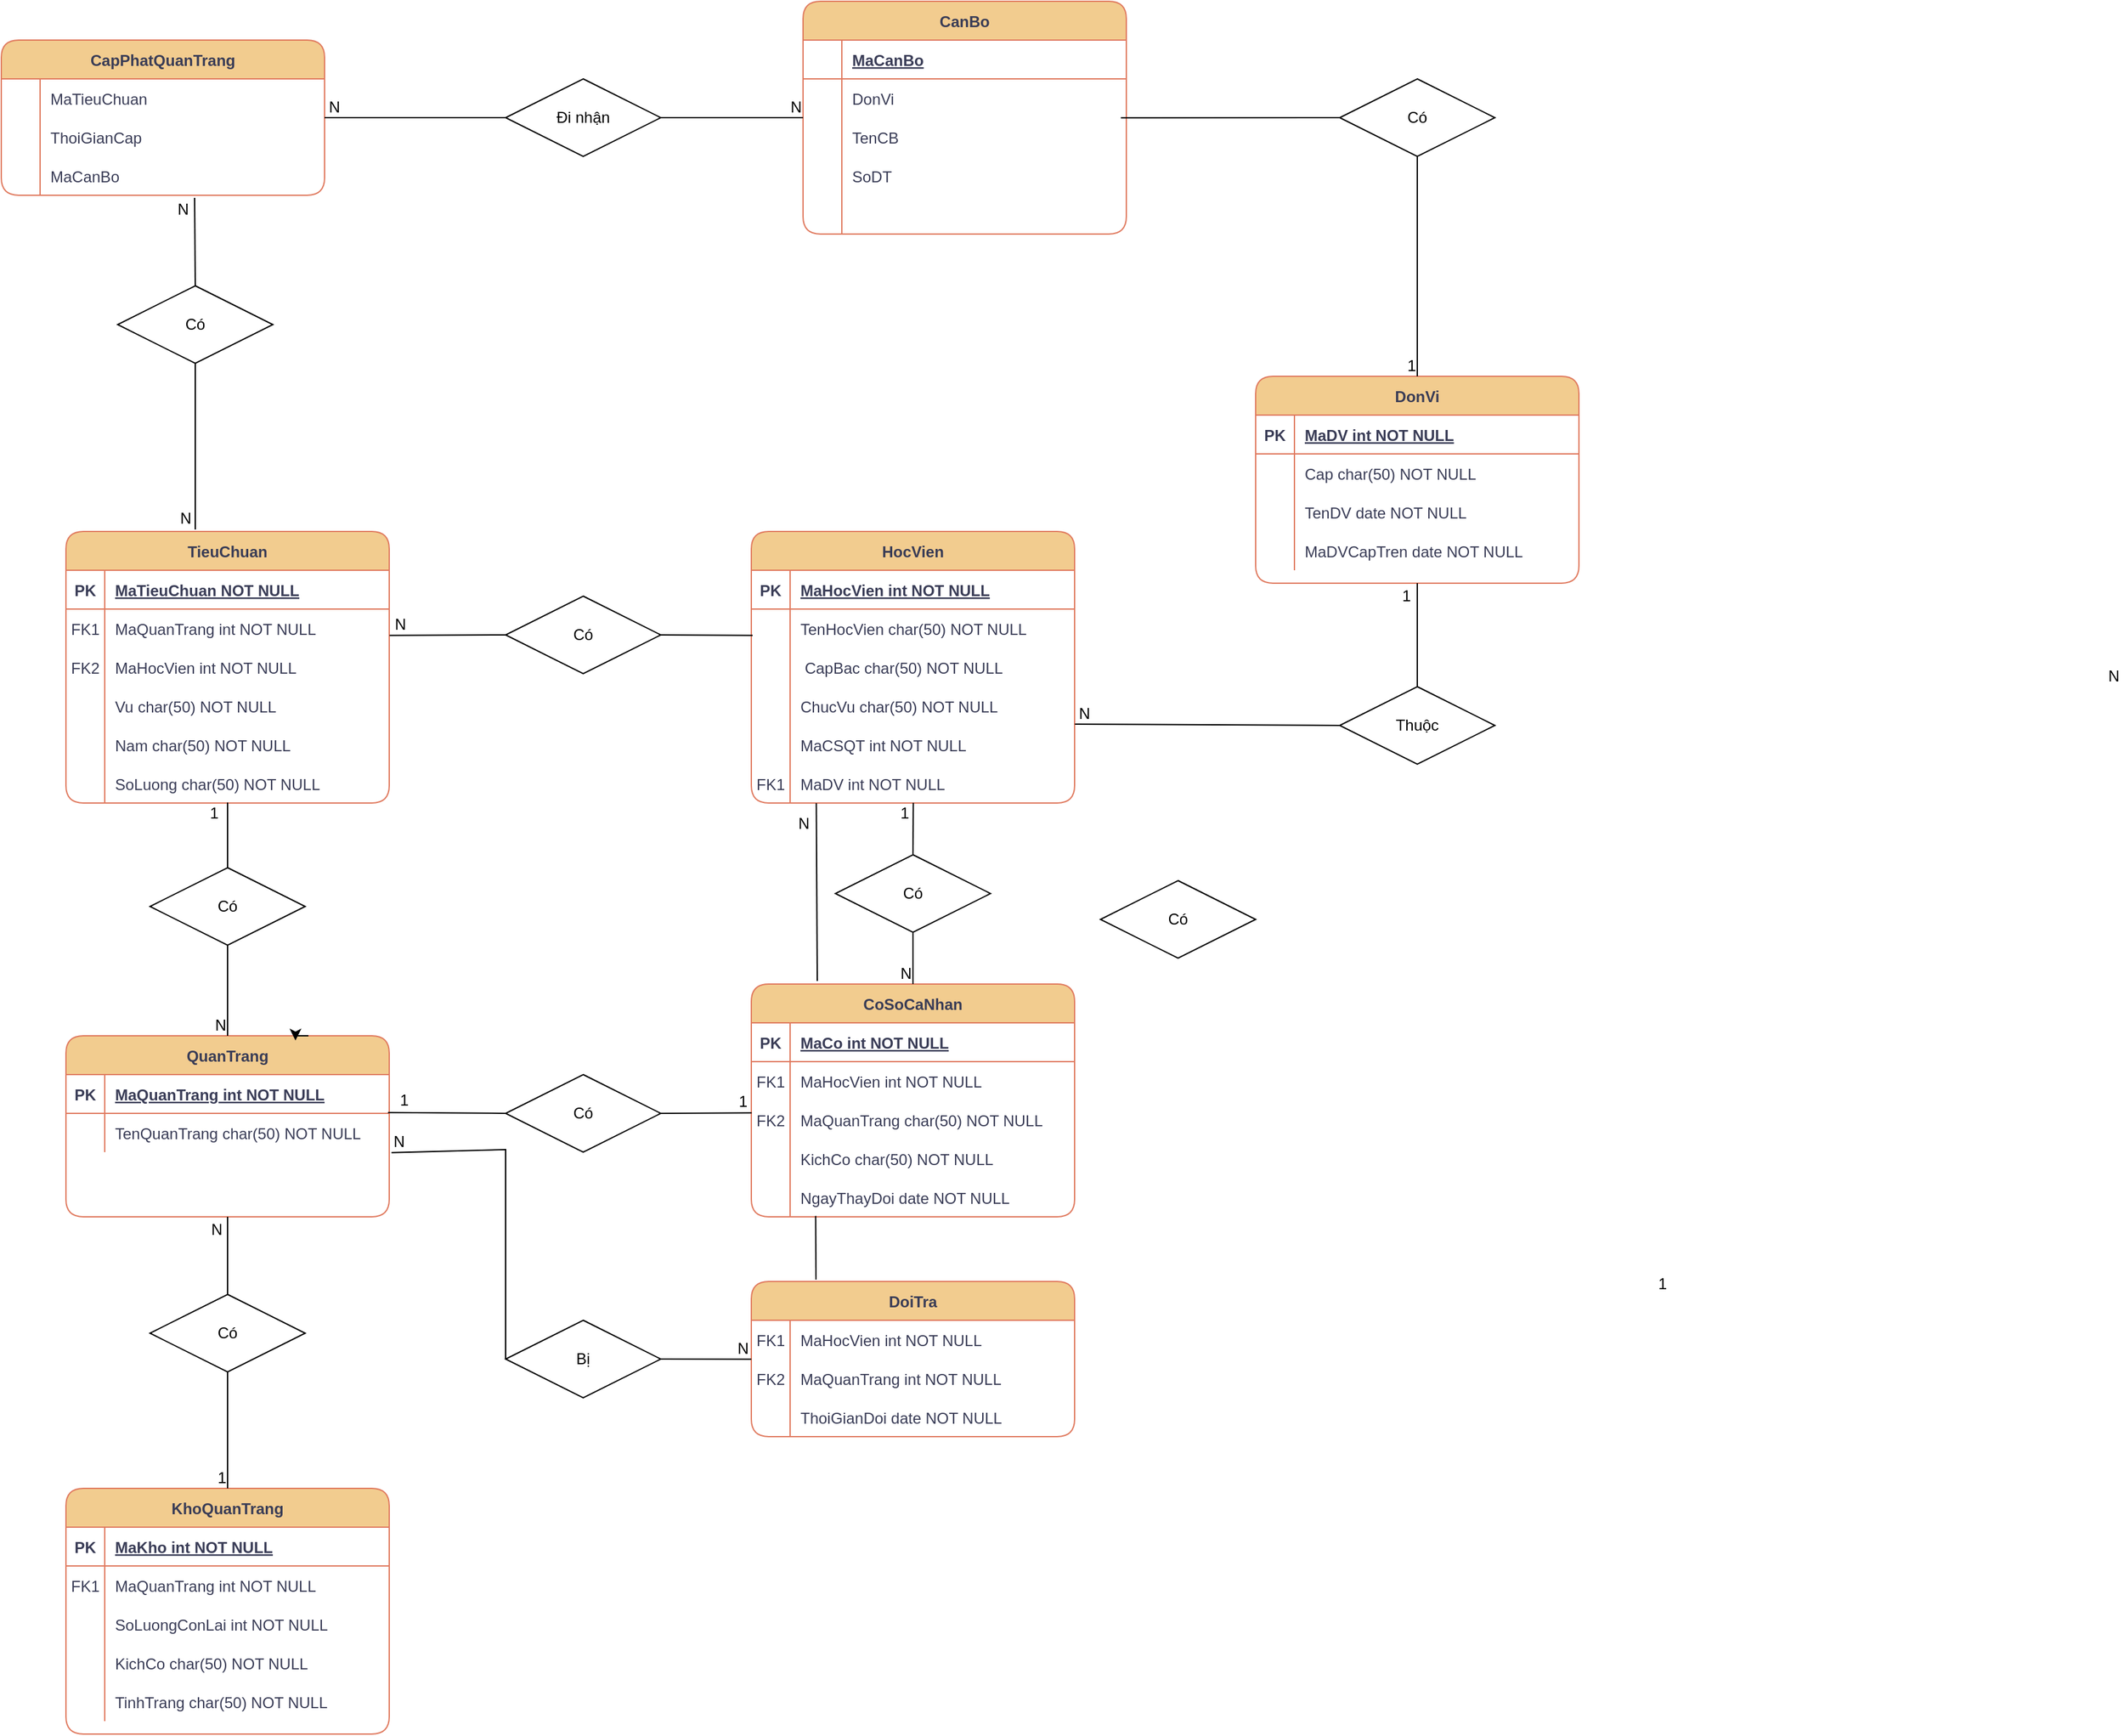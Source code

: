 <mxfile version="22.0.7" type="github">
  <diagram id="R2lEEEUBdFMjLlhIrx00" name="Page-1">
    <mxGraphModel dx="3475" dy="2493" grid="1" gridSize="10" guides="1" tooltips="1" connect="1" arrows="1" fold="1" page="1" pageScale="1" pageWidth="850" pageHeight="1100" math="0" shadow="0" extFonts="Permanent Marker^https://fonts.googleapis.com/css?family=Permanent+Marker">
      <root>
        <mxCell id="0" />
        <mxCell id="1" parent="0" />
        <mxCell id="C-vyLk0tnHw3VtMMgP7b-2" value="DonVi" style="shape=table;startSize=30;container=1;collapsible=1;childLayout=tableLayout;fixedRows=1;rowLines=0;fontStyle=1;align=center;resizeLast=1;labelBackgroundColor=none;fillColor=#F2CC8F;strokeColor=#E07A5F;fontColor=#393C56;rounded=1;" parent="1" vertex="1">
          <mxGeometry x="180" y="-120" width="250" height="160" as="geometry" />
        </mxCell>
        <mxCell id="C-vyLk0tnHw3VtMMgP7b-3" value="" style="shape=partialRectangle;collapsible=0;dropTarget=0;pointerEvents=0;fillColor=none;points=[[0,0.5],[1,0.5]];portConstraint=eastwest;top=0;left=0;right=0;bottom=1;labelBackgroundColor=none;strokeColor=#E07A5F;fontColor=#393C56;rounded=1;" parent="C-vyLk0tnHw3VtMMgP7b-2" vertex="1">
          <mxGeometry y="30" width="250" height="30" as="geometry" />
        </mxCell>
        <mxCell id="C-vyLk0tnHw3VtMMgP7b-4" value="PK" style="shape=partialRectangle;overflow=hidden;connectable=0;fillColor=none;top=0;left=0;bottom=0;right=0;fontStyle=1;labelBackgroundColor=none;strokeColor=#E07A5F;fontColor=#393C56;rounded=1;" parent="C-vyLk0tnHw3VtMMgP7b-3" vertex="1">
          <mxGeometry width="30" height="30" as="geometry">
            <mxRectangle width="30" height="30" as="alternateBounds" />
          </mxGeometry>
        </mxCell>
        <mxCell id="C-vyLk0tnHw3VtMMgP7b-5" value="MaDV int NOT NULL " style="shape=partialRectangle;overflow=hidden;connectable=0;fillColor=none;top=0;left=0;bottom=0;right=0;align=left;spacingLeft=6;fontStyle=5;labelBackgroundColor=none;strokeColor=#E07A5F;fontColor=#393C56;rounded=1;" parent="C-vyLk0tnHw3VtMMgP7b-3" vertex="1">
          <mxGeometry x="30" width="220" height="30" as="geometry">
            <mxRectangle width="220" height="30" as="alternateBounds" />
          </mxGeometry>
        </mxCell>
        <mxCell id="C-vyLk0tnHw3VtMMgP7b-9" value="" style="shape=partialRectangle;collapsible=0;dropTarget=0;pointerEvents=0;fillColor=none;points=[[0,0.5],[1,0.5]];portConstraint=eastwest;top=0;left=0;right=0;bottom=0;labelBackgroundColor=none;strokeColor=#E07A5F;fontColor=#393C56;rounded=1;" parent="C-vyLk0tnHw3VtMMgP7b-2" vertex="1">
          <mxGeometry y="60" width="250" height="30" as="geometry" />
        </mxCell>
        <mxCell id="C-vyLk0tnHw3VtMMgP7b-10" value="" style="shape=partialRectangle;overflow=hidden;connectable=0;fillColor=none;top=0;left=0;bottom=0;right=0;labelBackgroundColor=none;strokeColor=#E07A5F;fontColor=#393C56;rounded=1;" parent="C-vyLk0tnHw3VtMMgP7b-9" vertex="1">
          <mxGeometry width="30" height="30" as="geometry">
            <mxRectangle width="30" height="30" as="alternateBounds" />
          </mxGeometry>
        </mxCell>
        <mxCell id="C-vyLk0tnHw3VtMMgP7b-11" value="Cap char(50) NOT NULL" style="shape=partialRectangle;overflow=hidden;connectable=0;fillColor=none;top=0;left=0;bottom=0;right=0;align=left;spacingLeft=6;labelBackgroundColor=none;strokeColor=#E07A5F;fontColor=#393C56;rounded=1;" parent="C-vyLk0tnHw3VtMMgP7b-9" vertex="1">
          <mxGeometry x="30" width="220" height="30" as="geometry">
            <mxRectangle width="220" height="30" as="alternateBounds" />
          </mxGeometry>
        </mxCell>
        <mxCell id="DmOqOsZ37J2FzXP0mgEK-26" value="" style="shape=partialRectangle;collapsible=0;dropTarget=0;pointerEvents=0;fillColor=none;points=[[0,0.5],[1,0.5]];portConstraint=eastwest;top=0;left=0;right=0;bottom=0;labelBackgroundColor=none;strokeColor=#E07A5F;fontColor=#393C56;rounded=1;" parent="C-vyLk0tnHw3VtMMgP7b-2" vertex="1">
          <mxGeometry y="90" width="250" height="30" as="geometry" />
        </mxCell>
        <mxCell id="DmOqOsZ37J2FzXP0mgEK-27" value="" style="shape=partialRectangle;overflow=hidden;connectable=0;fillColor=none;top=0;left=0;bottom=0;right=0;labelBackgroundColor=none;strokeColor=#E07A5F;fontColor=#393C56;rounded=1;" parent="DmOqOsZ37J2FzXP0mgEK-26" vertex="1">
          <mxGeometry width="30" height="30" as="geometry">
            <mxRectangle width="30" height="30" as="alternateBounds" />
          </mxGeometry>
        </mxCell>
        <mxCell id="DmOqOsZ37J2FzXP0mgEK-28" value="TenDV date NOT NULL" style="shape=partialRectangle;overflow=hidden;connectable=0;fillColor=none;top=0;left=0;bottom=0;right=0;align=left;spacingLeft=6;labelBackgroundColor=none;strokeColor=#E07A5F;fontColor=#393C56;rounded=1;" parent="DmOqOsZ37J2FzXP0mgEK-26" vertex="1">
          <mxGeometry x="30" width="220" height="30" as="geometry">
            <mxRectangle width="220" height="30" as="alternateBounds" />
          </mxGeometry>
        </mxCell>
        <mxCell id="DmOqOsZ37J2FzXP0mgEK-29" value="" style="shape=partialRectangle;collapsible=0;dropTarget=0;pointerEvents=0;fillColor=none;points=[[0,0.5],[1,0.5]];portConstraint=eastwest;top=0;left=0;right=0;bottom=0;labelBackgroundColor=none;strokeColor=#E07A5F;fontColor=#393C56;rounded=1;" parent="C-vyLk0tnHw3VtMMgP7b-2" vertex="1">
          <mxGeometry y="120" width="250" height="30" as="geometry" />
        </mxCell>
        <mxCell id="DmOqOsZ37J2FzXP0mgEK-30" value="" style="shape=partialRectangle;overflow=hidden;connectable=0;fillColor=none;top=0;left=0;bottom=0;right=0;labelBackgroundColor=none;strokeColor=#E07A5F;fontColor=#393C56;rounded=1;" parent="DmOqOsZ37J2FzXP0mgEK-29" vertex="1">
          <mxGeometry width="30" height="30" as="geometry">
            <mxRectangle width="30" height="30" as="alternateBounds" />
          </mxGeometry>
        </mxCell>
        <mxCell id="DmOqOsZ37J2FzXP0mgEK-31" value="MaDVCapTren date NOT NULL" style="shape=partialRectangle;overflow=hidden;connectable=0;fillColor=none;top=0;left=0;bottom=0;right=0;align=left;spacingLeft=6;labelBackgroundColor=none;strokeColor=#E07A5F;fontColor=#393C56;rounded=1;" parent="DmOqOsZ37J2FzXP0mgEK-29" vertex="1">
          <mxGeometry x="30" width="220" height="30" as="geometry">
            <mxRectangle width="220" height="30" as="alternateBounds" />
          </mxGeometry>
        </mxCell>
        <mxCell id="C-vyLk0tnHw3VtMMgP7b-23" value="HocVien" style="shape=table;startSize=30;container=1;collapsible=1;childLayout=tableLayout;fixedRows=1;rowLines=0;fontStyle=1;align=center;resizeLast=1;labelBackgroundColor=none;fillColor=#F2CC8F;strokeColor=#E07A5F;fontColor=#393C56;rounded=1;" parent="1" vertex="1">
          <mxGeometry x="-210" width="250" height="210" as="geometry" />
        </mxCell>
        <mxCell id="C-vyLk0tnHw3VtMMgP7b-24" value="" style="shape=partialRectangle;collapsible=0;dropTarget=0;pointerEvents=0;fillColor=none;points=[[0,0.5],[1,0.5]];portConstraint=eastwest;top=0;left=0;right=0;bottom=1;labelBackgroundColor=none;strokeColor=#E07A5F;fontColor=#393C56;rounded=1;" parent="C-vyLk0tnHw3VtMMgP7b-23" vertex="1">
          <mxGeometry y="30" width="250" height="30" as="geometry" />
        </mxCell>
        <mxCell id="C-vyLk0tnHw3VtMMgP7b-25" value="PK" style="shape=partialRectangle;overflow=hidden;connectable=0;fillColor=none;top=0;left=0;bottom=0;right=0;fontStyle=1;labelBackgroundColor=none;strokeColor=#E07A5F;fontColor=#393C56;rounded=1;" parent="C-vyLk0tnHw3VtMMgP7b-24" vertex="1">
          <mxGeometry width="30" height="30" as="geometry">
            <mxRectangle width="30" height="30" as="alternateBounds" />
          </mxGeometry>
        </mxCell>
        <mxCell id="C-vyLk0tnHw3VtMMgP7b-26" value="MaHocVien int NOT NULL " style="shape=partialRectangle;overflow=hidden;connectable=0;fillColor=none;top=0;left=0;bottom=0;right=0;align=left;spacingLeft=6;fontStyle=5;labelBackgroundColor=none;strokeColor=#E07A5F;fontColor=#393C56;rounded=1;" parent="C-vyLk0tnHw3VtMMgP7b-24" vertex="1">
          <mxGeometry x="30" width="220" height="30" as="geometry">
            <mxRectangle width="220" height="30" as="alternateBounds" />
          </mxGeometry>
        </mxCell>
        <mxCell id="C-vyLk0tnHw3VtMMgP7b-27" value="" style="shape=partialRectangle;collapsible=0;dropTarget=0;pointerEvents=0;fillColor=none;points=[[0,0.5],[1,0.5]];portConstraint=eastwest;top=0;left=0;right=0;bottom=0;labelBackgroundColor=none;strokeColor=#E07A5F;fontColor=#393C56;rounded=1;" parent="C-vyLk0tnHw3VtMMgP7b-23" vertex="1">
          <mxGeometry y="60" width="250" height="30" as="geometry" />
        </mxCell>
        <mxCell id="C-vyLk0tnHw3VtMMgP7b-28" value="" style="shape=partialRectangle;overflow=hidden;connectable=0;fillColor=none;top=0;left=0;bottom=0;right=0;labelBackgroundColor=none;strokeColor=#E07A5F;fontColor=#393C56;rounded=1;" parent="C-vyLk0tnHw3VtMMgP7b-27" vertex="1">
          <mxGeometry width="30" height="30" as="geometry">
            <mxRectangle width="30" height="30" as="alternateBounds" />
          </mxGeometry>
        </mxCell>
        <mxCell id="C-vyLk0tnHw3VtMMgP7b-29" value="TenHocVien char(50) NOT NULL" style="shape=partialRectangle;overflow=hidden;connectable=0;fillColor=none;top=0;left=0;bottom=0;right=0;align=left;spacingLeft=6;labelBackgroundColor=none;strokeColor=#E07A5F;fontColor=#393C56;rounded=1;" parent="C-vyLk0tnHw3VtMMgP7b-27" vertex="1">
          <mxGeometry x="30" width="220" height="30" as="geometry">
            <mxRectangle width="220" height="30" as="alternateBounds" />
          </mxGeometry>
        </mxCell>
        <mxCell id="DmOqOsZ37J2FzXP0mgEK-1" value="" style="shape=partialRectangle;collapsible=0;dropTarget=0;pointerEvents=0;fillColor=none;points=[[0,0.5],[1,0.5]];portConstraint=eastwest;top=0;left=0;right=0;bottom=0;labelBackgroundColor=none;strokeColor=#E07A5F;fontColor=#393C56;rounded=1;" parent="C-vyLk0tnHw3VtMMgP7b-23" vertex="1">
          <mxGeometry y="90" width="250" height="30" as="geometry" />
        </mxCell>
        <mxCell id="DmOqOsZ37J2FzXP0mgEK-2" value="" style="shape=partialRectangle;overflow=hidden;connectable=0;fillColor=none;top=0;left=0;bottom=0;right=0;labelBackgroundColor=none;strokeColor=#E07A5F;fontColor=#393C56;rounded=1;" parent="DmOqOsZ37J2FzXP0mgEK-1" vertex="1">
          <mxGeometry width="30" height="30" as="geometry">
            <mxRectangle width="30" height="30" as="alternateBounds" />
          </mxGeometry>
        </mxCell>
        <mxCell id="DmOqOsZ37J2FzXP0mgEK-3" value=" CapBac char(50) NOT NULL" style="shape=partialRectangle;overflow=hidden;connectable=0;fillColor=none;top=0;left=0;bottom=0;right=0;align=left;spacingLeft=6;labelBackgroundColor=none;strokeColor=#E07A5F;fontColor=#393C56;rounded=1;" parent="DmOqOsZ37J2FzXP0mgEK-1" vertex="1">
          <mxGeometry x="30" width="220" height="30" as="geometry">
            <mxRectangle width="220" height="30" as="alternateBounds" />
          </mxGeometry>
        </mxCell>
        <mxCell id="DmOqOsZ37J2FzXP0mgEK-4" value="" style="shape=partialRectangle;collapsible=0;dropTarget=0;pointerEvents=0;fillColor=none;points=[[0,0.5],[1,0.5]];portConstraint=eastwest;top=0;left=0;right=0;bottom=0;labelBackgroundColor=none;strokeColor=#E07A5F;fontColor=#393C56;rounded=1;" parent="C-vyLk0tnHw3VtMMgP7b-23" vertex="1">
          <mxGeometry y="120" width="250" height="30" as="geometry" />
        </mxCell>
        <mxCell id="DmOqOsZ37J2FzXP0mgEK-5" value="" style="shape=partialRectangle;overflow=hidden;connectable=0;fillColor=none;top=0;left=0;bottom=0;right=0;labelBackgroundColor=none;strokeColor=#E07A5F;fontColor=#393C56;rounded=1;" parent="DmOqOsZ37J2FzXP0mgEK-4" vertex="1">
          <mxGeometry width="30" height="30" as="geometry">
            <mxRectangle width="30" height="30" as="alternateBounds" />
          </mxGeometry>
        </mxCell>
        <mxCell id="DmOqOsZ37J2FzXP0mgEK-6" value="ChucVu char(50) NOT NULL" style="shape=partialRectangle;overflow=hidden;connectable=0;fillColor=none;top=0;left=0;bottom=0;right=0;align=left;spacingLeft=6;labelBackgroundColor=none;strokeColor=#E07A5F;fontColor=#393C56;rounded=1;" parent="DmOqOsZ37J2FzXP0mgEK-4" vertex="1">
          <mxGeometry x="30" width="220" height="30" as="geometry">
            <mxRectangle width="220" height="30" as="alternateBounds" />
          </mxGeometry>
        </mxCell>
        <mxCell id="DmOqOsZ37J2FzXP0mgEK-32" value="" style="shape=partialRectangle;collapsible=0;dropTarget=0;pointerEvents=0;fillColor=none;points=[[0,0.5],[1,0.5]];portConstraint=eastwest;top=0;left=0;right=0;bottom=0;labelBackgroundColor=none;strokeColor=#E07A5F;fontColor=#393C56;rounded=1;" parent="C-vyLk0tnHw3VtMMgP7b-23" vertex="1">
          <mxGeometry y="150" width="250" height="30" as="geometry" />
        </mxCell>
        <mxCell id="DmOqOsZ37J2FzXP0mgEK-33" value="" style="shape=partialRectangle;overflow=hidden;connectable=0;fillColor=none;top=0;left=0;bottom=0;right=0;labelBackgroundColor=none;strokeColor=#E07A5F;fontColor=#393C56;rounded=1;" parent="DmOqOsZ37J2FzXP0mgEK-32" vertex="1">
          <mxGeometry width="30" height="30" as="geometry">
            <mxRectangle width="30" height="30" as="alternateBounds" />
          </mxGeometry>
        </mxCell>
        <mxCell id="DmOqOsZ37J2FzXP0mgEK-34" value="MaCSQT int NOT NULL" style="shape=partialRectangle;overflow=hidden;connectable=0;fillColor=none;top=0;left=0;bottom=0;right=0;align=left;spacingLeft=6;labelBackgroundColor=none;strokeColor=#E07A5F;fontColor=#393C56;rounded=1;" parent="DmOqOsZ37J2FzXP0mgEK-32" vertex="1">
          <mxGeometry x="30" width="220" height="30" as="geometry">
            <mxRectangle width="220" height="30" as="alternateBounds" />
          </mxGeometry>
        </mxCell>
        <mxCell id="DmOqOsZ37J2FzXP0mgEK-7" value="" style="shape=partialRectangle;collapsible=0;dropTarget=0;pointerEvents=0;fillColor=none;points=[[0,0.5],[1,0.5]];portConstraint=eastwest;top=0;left=0;right=0;bottom=0;labelBackgroundColor=none;strokeColor=#E07A5F;fontColor=#393C56;rounded=1;" parent="C-vyLk0tnHw3VtMMgP7b-23" vertex="1">
          <mxGeometry y="180" width="250" height="30" as="geometry" />
        </mxCell>
        <mxCell id="DmOqOsZ37J2FzXP0mgEK-8" value="FK1" style="shape=partialRectangle;overflow=hidden;connectable=0;fillColor=none;top=0;left=0;bottom=0;right=0;labelBackgroundColor=none;strokeColor=#E07A5F;fontColor=#393C56;rounded=1;" parent="DmOqOsZ37J2FzXP0mgEK-7" vertex="1">
          <mxGeometry width="30" height="30" as="geometry">
            <mxRectangle width="30" height="30" as="alternateBounds" />
          </mxGeometry>
        </mxCell>
        <mxCell id="DmOqOsZ37J2FzXP0mgEK-9" value="MaDV int NOT NULL" style="shape=partialRectangle;overflow=hidden;connectable=0;fillColor=none;top=0;left=0;bottom=0;right=0;align=left;spacingLeft=6;labelBackgroundColor=none;strokeColor=#E07A5F;fontColor=#393C56;rounded=1;" parent="DmOqOsZ37J2FzXP0mgEK-7" vertex="1">
          <mxGeometry x="30" width="220" height="30" as="geometry">
            <mxRectangle width="220" height="30" as="alternateBounds" />
          </mxGeometry>
        </mxCell>
        <mxCell id="DmOqOsZ37J2FzXP0mgEK-92" value="KhoQuanTrang" style="shape=table;startSize=30;container=1;collapsible=1;childLayout=tableLayout;fixedRows=1;rowLines=0;fontStyle=1;align=center;resizeLast=1;labelBackgroundColor=none;fillColor=#F2CC8F;strokeColor=#E07A5F;fontColor=#393C56;rounded=1;" parent="1" vertex="1">
          <mxGeometry x="-740" y="740" width="250" height="190" as="geometry" />
        </mxCell>
        <mxCell id="DmOqOsZ37J2FzXP0mgEK-93" value="" style="shape=partialRectangle;collapsible=0;dropTarget=0;pointerEvents=0;fillColor=none;points=[[0,0.5],[1,0.5]];portConstraint=eastwest;top=0;left=0;right=0;bottom=1;labelBackgroundColor=none;strokeColor=#E07A5F;fontColor=#393C56;rounded=1;" parent="DmOqOsZ37J2FzXP0mgEK-92" vertex="1">
          <mxGeometry y="30" width="250" height="30" as="geometry" />
        </mxCell>
        <mxCell id="DmOqOsZ37J2FzXP0mgEK-94" value="PK" style="shape=partialRectangle;overflow=hidden;connectable=0;fillColor=none;top=0;left=0;bottom=0;right=0;fontStyle=1;labelBackgroundColor=none;strokeColor=#E07A5F;fontColor=#393C56;rounded=1;" parent="DmOqOsZ37J2FzXP0mgEK-93" vertex="1">
          <mxGeometry width="30" height="30" as="geometry">
            <mxRectangle width="30" height="30" as="alternateBounds" />
          </mxGeometry>
        </mxCell>
        <mxCell id="DmOqOsZ37J2FzXP0mgEK-95" value="MaKho int NOT NULL " style="shape=partialRectangle;overflow=hidden;connectable=0;fillColor=none;top=0;left=0;bottom=0;right=0;align=left;spacingLeft=6;fontStyle=5;labelBackgroundColor=none;strokeColor=#E07A5F;fontColor=#393C56;rounded=1;" parent="DmOqOsZ37J2FzXP0mgEK-93" vertex="1">
          <mxGeometry x="30" width="220" height="30" as="geometry">
            <mxRectangle width="220" height="30" as="alternateBounds" />
          </mxGeometry>
        </mxCell>
        <mxCell id="DmOqOsZ37J2FzXP0mgEK-96" value="" style="shape=partialRectangle;collapsible=0;dropTarget=0;pointerEvents=0;fillColor=none;points=[[0,0.5],[1,0.5]];portConstraint=eastwest;top=0;left=0;right=0;bottom=0;labelBackgroundColor=none;strokeColor=#E07A5F;fontColor=#393C56;rounded=1;" parent="DmOqOsZ37J2FzXP0mgEK-92" vertex="1">
          <mxGeometry y="60" width="250" height="30" as="geometry" />
        </mxCell>
        <mxCell id="DmOqOsZ37J2FzXP0mgEK-97" value="FK1" style="shape=partialRectangle;overflow=hidden;connectable=0;fillColor=none;top=0;left=0;bottom=0;right=0;labelBackgroundColor=none;strokeColor=#E07A5F;fontColor=#393C56;rounded=1;" parent="DmOqOsZ37J2FzXP0mgEK-96" vertex="1">
          <mxGeometry width="30" height="30" as="geometry">
            <mxRectangle width="30" height="30" as="alternateBounds" />
          </mxGeometry>
        </mxCell>
        <mxCell id="DmOqOsZ37J2FzXP0mgEK-98" value="MaQuanTrang int NOT NULL" style="shape=partialRectangle;overflow=hidden;connectable=0;fillColor=none;top=0;left=0;bottom=0;right=0;align=left;spacingLeft=6;labelBackgroundColor=none;strokeColor=#E07A5F;fontColor=#393C56;rounded=1;" parent="DmOqOsZ37J2FzXP0mgEK-96" vertex="1">
          <mxGeometry x="30" width="220" height="30" as="geometry">
            <mxRectangle width="220" height="30" as="alternateBounds" />
          </mxGeometry>
        </mxCell>
        <mxCell id="DmOqOsZ37J2FzXP0mgEK-102" value="" style="shape=partialRectangle;collapsible=0;dropTarget=0;pointerEvents=0;fillColor=none;points=[[0,0.5],[1,0.5]];portConstraint=eastwest;top=0;left=0;right=0;bottom=0;labelBackgroundColor=none;strokeColor=#E07A5F;fontColor=#393C56;rounded=1;" parent="DmOqOsZ37J2FzXP0mgEK-92" vertex="1">
          <mxGeometry y="90" width="250" height="30" as="geometry" />
        </mxCell>
        <mxCell id="DmOqOsZ37J2FzXP0mgEK-103" value="" style="shape=partialRectangle;overflow=hidden;connectable=0;fillColor=none;top=0;left=0;bottom=0;right=0;labelBackgroundColor=none;strokeColor=#E07A5F;fontColor=#393C56;rounded=1;" parent="DmOqOsZ37J2FzXP0mgEK-102" vertex="1">
          <mxGeometry width="30" height="30" as="geometry">
            <mxRectangle width="30" height="30" as="alternateBounds" />
          </mxGeometry>
        </mxCell>
        <mxCell id="DmOqOsZ37J2FzXP0mgEK-104" value="SoLuongConLai int NOT NULL" style="shape=partialRectangle;overflow=hidden;connectable=0;fillColor=none;top=0;left=0;bottom=0;right=0;align=left;spacingLeft=6;labelBackgroundColor=none;strokeColor=#E07A5F;fontColor=#393C56;rounded=1;" parent="DmOqOsZ37J2FzXP0mgEK-102" vertex="1">
          <mxGeometry x="30" width="220" height="30" as="geometry">
            <mxRectangle width="220" height="30" as="alternateBounds" />
          </mxGeometry>
        </mxCell>
        <mxCell id="DmOqOsZ37J2FzXP0mgEK-105" value="" style="shape=partialRectangle;collapsible=0;dropTarget=0;pointerEvents=0;fillColor=none;points=[[0,0.5],[1,0.5]];portConstraint=eastwest;top=0;left=0;right=0;bottom=0;labelBackgroundColor=none;strokeColor=#E07A5F;fontColor=#393C56;rounded=1;" parent="DmOqOsZ37J2FzXP0mgEK-92" vertex="1">
          <mxGeometry y="120" width="250" height="30" as="geometry" />
        </mxCell>
        <mxCell id="DmOqOsZ37J2FzXP0mgEK-106" value="" style="shape=partialRectangle;overflow=hidden;connectable=0;fillColor=none;top=0;left=0;bottom=0;right=0;labelBackgroundColor=none;strokeColor=#E07A5F;fontColor=#393C56;rounded=1;" parent="DmOqOsZ37J2FzXP0mgEK-105" vertex="1">
          <mxGeometry width="30" height="30" as="geometry">
            <mxRectangle width="30" height="30" as="alternateBounds" />
          </mxGeometry>
        </mxCell>
        <mxCell id="DmOqOsZ37J2FzXP0mgEK-107" value="KichCo char(50) NOT NULL" style="shape=partialRectangle;overflow=hidden;connectable=0;fillColor=none;top=0;left=0;bottom=0;right=0;align=left;spacingLeft=6;labelBackgroundColor=none;strokeColor=#E07A5F;fontColor=#393C56;rounded=1;" parent="DmOqOsZ37J2FzXP0mgEK-105" vertex="1">
          <mxGeometry x="30" width="220" height="30" as="geometry">
            <mxRectangle width="220" height="30" as="alternateBounds" />
          </mxGeometry>
        </mxCell>
        <mxCell id="DmOqOsZ37J2FzXP0mgEK-108" value="" style="shape=partialRectangle;collapsible=0;dropTarget=0;pointerEvents=0;fillColor=none;points=[[0,0.5],[1,0.5]];portConstraint=eastwest;top=0;left=0;right=0;bottom=0;labelBackgroundColor=none;strokeColor=#E07A5F;fontColor=#393C56;rounded=1;" parent="DmOqOsZ37J2FzXP0mgEK-92" vertex="1">
          <mxGeometry y="150" width="250" height="30" as="geometry" />
        </mxCell>
        <mxCell id="DmOqOsZ37J2FzXP0mgEK-109" value="" style="shape=partialRectangle;overflow=hidden;connectable=0;fillColor=none;top=0;left=0;bottom=0;right=0;labelBackgroundColor=none;strokeColor=#E07A5F;fontColor=#393C56;rounded=1;" parent="DmOqOsZ37J2FzXP0mgEK-108" vertex="1">
          <mxGeometry width="30" height="30" as="geometry">
            <mxRectangle width="30" height="30" as="alternateBounds" />
          </mxGeometry>
        </mxCell>
        <mxCell id="DmOqOsZ37J2FzXP0mgEK-110" value="TinhTrang char(50) NOT NULL" style="shape=partialRectangle;overflow=hidden;connectable=0;fillColor=none;top=0;left=0;bottom=0;right=0;align=left;spacingLeft=6;labelBackgroundColor=none;strokeColor=#E07A5F;fontColor=#393C56;rounded=1;" parent="DmOqOsZ37J2FzXP0mgEK-108" vertex="1">
          <mxGeometry x="30" width="220" height="30" as="geometry">
            <mxRectangle width="220" height="30" as="alternateBounds" />
          </mxGeometry>
        </mxCell>
        <mxCell id="DmOqOsZ37J2FzXP0mgEK-150" value="QuanTrang" style="shape=table;startSize=30;container=1;collapsible=1;childLayout=tableLayout;fixedRows=1;rowLines=0;fontStyle=1;align=center;resizeLast=1;labelBackgroundColor=none;fillColor=#F2CC8F;strokeColor=#E07A5F;fontColor=#393C56;rounded=1;" parent="1" vertex="1">
          <mxGeometry x="-740" y="390" width="250" height="140" as="geometry" />
        </mxCell>
        <mxCell id="DmOqOsZ37J2FzXP0mgEK-151" value="" style="shape=partialRectangle;collapsible=0;dropTarget=0;pointerEvents=0;fillColor=none;points=[[0,0.5],[1,0.5]];portConstraint=eastwest;top=0;left=0;right=0;bottom=1;labelBackgroundColor=none;strokeColor=#E07A5F;fontColor=#393C56;rounded=1;" parent="DmOqOsZ37J2FzXP0mgEK-150" vertex="1">
          <mxGeometry y="30" width="250" height="30" as="geometry" />
        </mxCell>
        <mxCell id="DmOqOsZ37J2FzXP0mgEK-152" value="PK" style="shape=partialRectangle;overflow=hidden;connectable=0;fillColor=none;top=0;left=0;bottom=0;right=0;fontStyle=1;labelBackgroundColor=none;strokeColor=#E07A5F;fontColor=#393C56;rounded=1;" parent="DmOqOsZ37J2FzXP0mgEK-151" vertex="1">
          <mxGeometry width="30.0" height="30" as="geometry">
            <mxRectangle width="30.0" height="30" as="alternateBounds" />
          </mxGeometry>
        </mxCell>
        <mxCell id="DmOqOsZ37J2FzXP0mgEK-153" value="MaQuanTrang int NOT NULL " style="shape=partialRectangle;overflow=hidden;connectable=0;fillColor=none;top=0;left=0;bottom=0;right=0;align=left;spacingLeft=6;fontStyle=5;labelBackgroundColor=none;strokeColor=#E07A5F;fontColor=#393C56;rounded=1;" parent="DmOqOsZ37J2FzXP0mgEK-151" vertex="1">
          <mxGeometry x="30.0" width="220.0" height="30" as="geometry">
            <mxRectangle width="220.0" height="30" as="alternateBounds" />
          </mxGeometry>
        </mxCell>
        <mxCell id="DmOqOsZ37J2FzXP0mgEK-202" value="" style="shape=partialRectangle;collapsible=0;dropTarget=0;pointerEvents=0;fillColor=none;points=[[0,0.5],[1,0.5]];portConstraint=eastwest;top=0;left=0;right=0;bottom=0;labelBackgroundColor=none;strokeColor=#E07A5F;fontColor=#393C56;rounded=1;" parent="DmOqOsZ37J2FzXP0mgEK-150" vertex="1">
          <mxGeometry y="60" width="250" height="30" as="geometry" />
        </mxCell>
        <mxCell id="DmOqOsZ37J2FzXP0mgEK-203" value="" style="shape=partialRectangle;overflow=hidden;connectable=0;fillColor=none;top=0;left=0;bottom=0;right=0;labelBackgroundColor=none;strokeColor=#E07A5F;fontColor=#393C56;rounded=1;" parent="DmOqOsZ37J2FzXP0mgEK-202" vertex="1">
          <mxGeometry width="30.0" height="30" as="geometry">
            <mxRectangle width="30.0" height="30" as="alternateBounds" />
          </mxGeometry>
        </mxCell>
        <mxCell id="DmOqOsZ37J2FzXP0mgEK-204" value="TenQuanTrang char(50) NOT NULL" style="shape=partialRectangle;overflow=hidden;connectable=0;fillColor=none;top=0;left=0;bottom=0;right=0;align=left;spacingLeft=6;labelBackgroundColor=none;strokeColor=#E07A5F;fontColor=#393C56;rounded=1;" parent="DmOqOsZ37J2FzXP0mgEK-202" vertex="1">
          <mxGeometry x="30.0" width="220.0" height="30" as="geometry">
            <mxRectangle width="220.0" height="30" as="alternateBounds" />
          </mxGeometry>
        </mxCell>
        <mxCell id="DmOqOsZ37J2FzXP0mgEK-207" value="PK" style="shape=partialRectangle;overflow=hidden;connectable=0;fillColor=none;top=0;left=0;bottom=0;right=0;fontStyle=1;labelBackgroundColor=none;strokeColor=#E07A5F;fontColor=#393C56;rounded=1;" parent="1" vertex="1">
          <mxGeometry x="-210" y="380" width="30" height="30" as="geometry">
            <mxRectangle width="30" height="30" as="alternateBounds" />
          </mxGeometry>
        </mxCell>
        <mxCell id="DmOqOsZ37J2FzXP0mgEK-208" value="MaCo int NOT NULL " style="shape=partialRectangle;overflow=hidden;connectable=0;fillColor=none;top=0;left=0;bottom=0;right=0;align=left;spacingLeft=6;fontStyle=5;labelBackgroundColor=none;strokeColor=#E07A5F;fontColor=#393C56;rounded=1;" parent="1" vertex="1">
          <mxGeometry x="-180" y="380" width="220" height="30" as="geometry">
            <mxRectangle width="220" height="30" as="alternateBounds" />
          </mxGeometry>
        </mxCell>
        <mxCell id="DmOqOsZ37J2FzXP0mgEK-209" value="FK1" style="shape=partialRectangle;overflow=hidden;connectable=0;fillColor=none;top=0;left=0;bottom=0;right=0;labelBackgroundColor=none;strokeColor=#E07A5F;fontColor=#393C56;rounded=1;" parent="1" vertex="1">
          <mxGeometry x="-210" y="410" width="30" height="30" as="geometry">
            <mxRectangle width="30" height="30" as="alternateBounds" />
          </mxGeometry>
        </mxCell>
        <mxCell id="DmOqOsZ37J2FzXP0mgEK-210" value="MaHocVien int NOT NULL" style="shape=partialRectangle;overflow=hidden;connectable=0;fillColor=none;top=0;left=0;bottom=0;right=0;align=left;spacingLeft=6;labelBackgroundColor=none;strokeColor=#E07A5F;fontColor=#393C56;rounded=1;" parent="1" vertex="1">
          <mxGeometry x="-180" y="410" width="220" height="30" as="geometry">
            <mxRectangle width="220" height="30" as="alternateBounds" />
          </mxGeometry>
        </mxCell>
        <mxCell id="DmOqOsZ37J2FzXP0mgEK-211" value="FK2" style="shape=partialRectangle;overflow=hidden;connectable=0;fillColor=none;top=0;left=0;bottom=0;right=0;labelBackgroundColor=none;strokeColor=#E07A5F;fontColor=#393C56;rounded=1;" parent="1" vertex="1">
          <mxGeometry x="-210" y="440" width="30" height="30" as="geometry">
            <mxRectangle width="30" height="30" as="alternateBounds" />
          </mxGeometry>
        </mxCell>
        <mxCell id="DmOqOsZ37J2FzXP0mgEK-212" value="MaQuanTrang char(50) NOT NULL" style="shape=partialRectangle;overflow=hidden;connectable=0;fillColor=none;top=0;left=0;bottom=0;right=0;align=left;spacingLeft=6;labelBackgroundColor=none;strokeColor=#E07A5F;fontColor=#393C56;rounded=1;" parent="1" vertex="1">
          <mxGeometry x="-180" y="440" width="220" height="30" as="geometry">
            <mxRectangle width="220" height="30" as="alternateBounds" />
          </mxGeometry>
        </mxCell>
        <mxCell id="DmOqOsZ37J2FzXP0mgEK-213" value="" style="shape=partialRectangle;overflow=hidden;connectable=0;fillColor=none;top=0;left=0;bottom=0;right=0;labelBackgroundColor=none;strokeColor=#E07A5F;fontColor=#393C56;rounded=1;" parent="1" vertex="1">
          <mxGeometry x="-210" y="470" width="30" height="30" as="geometry">
            <mxRectangle width="30" height="30" as="alternateBounds" />
          </mxGeometry>
        </mxCell>
        <mxCell id="DmOqOsZ37J2FzXP0mgEK-214" value="KichCo char(50) NOT NULL" style="shape=partialRectangle;overflow=hidden;connectable=0;fillColor=none;top=0;left=0;bottom=0;right=0;align=left;spacingLeft=6;labelBackgroundColor=none;strokeColor=#E07A5F;fontColor=#393C56;rounded=1;" parent="1" vertex="1">
          <mxGeometry x="-180" y="470" width="220" height="30" as="geometry">
            <mxRectangle width="220" height="30" as="alternateBounds" />
          </mxGeometry>
        </mxCell>
        <mxCell id="DmOqOsZ37J2FzXP0mgEK-215" value="" style="shape=partialRectangle;overflow=hidden;connectable=0;fillColor=none;top=0;left=0;bottom=0;right=0;labelBackgroundColor=none;strokeColor=#E07A5F;fontColor=#393C56;rounded=1;" parent="1" vertex="1">
          <mxGeometry x="-210" y="500" width="30" height="30" as="geometry">
            <mxRectangle width="30" height="30" as="alternateBounds" />
          </mxGeometry>
        </mxCell>
        <mxCell id="DmOqOsZ37J2FzXP0mgEK-216" value="NgayThayDoi date NOT NULL" style="shape=partialRectangle;overflow=hidden;connectable=0;fillColor=none;top=0;left=0;bottom=0;right=0;align=left;spacingLeft=6;labelBackgroundColor=none;strokeColor=#E07A5F;fontColor=#393C56;rounded=1;" parent="1" vertex="1">
          <mxGeometry x="-180" y="500" width="220" height="30" as="geometry">
            <mxRectangle width="220" height="30" as="alternateBounds" />
          </mxGeometry>
        </mxCell>
        <mxCell id="DmOqOsZ37J2FzXP0mgEK-217" value="CoSoCaNhan" style="shape=table;startSize=30;container=1;collapsible=1;childLayout=tableLayout;fixedRows=1;rowLines=0;fontStyle=1;align=center;resizeLast=1;labelBackgroundColor=none;fillColor=#F2CC8F;strokeColor=#E07A5F;fontColor=#393C56;rounded=1;" parent="1" vertex="1">
          <mxGeometry x="-210" y="350" width="250" height="180" as="geometry" />
        </mxCell>
        <mxCell id="DmOqOsZ37J2FzXP0mgEK-218" value="" style="shape=partialRectangle;collapsible=0;dropTarget=0;pointerEvents=0;fillColor=none;points=[[0,0.5],[1,0.5]];portConstraint=eastwest;top=0;left=0;right=0;bottom=1;labelBackgroundColor=none;strokeColor=#E07A5F;fontColor=#393C56;rounded=1;" parent="DmOqOsZ37J2FzXP0mgEK-217" vertex="1">
          <mxGeometry y="30" width="250" height="30" as="geometry" />
        </mxCell>
        <mxCell id="DmOqOsZ37J2FzXP0mgEK-219" value="" style="shape=partialRectangle;overflow=hidden;connectable=0;fillColor=none;top=0;left=0;bottom=0;right=0;fontStyle=1;labelBackgroundColor=none;strokeColor=#E07A5F;fontColor=#393C56;rounded=1;" parent="DmOqOsZ37J2FzXP0mgEK-218" vertex="1">
          <mxGeometry width="30" height="30" as="geometry">
            <mxRectangle width="30" height="30" as="alternateBounds" />
          </mxGeometry>
        </mxCell>
        <mxCell id="DmOqOsZ37J2FzXP0mgEK-220" value="" style="shape=partialRectangle;overflow=hidden;connectable=0;fillColor=none;top=0;left=0;bottom=0;right=0;align=left;spacingLeft=6;fontStyle=5;labelBackgroundColor=none;strokeColor=#E07A5F;fontColor=#393C56;rounded=1;" parent="DmOqOsZ37J2FzXP0mgEK-218" vertex="1">
          <mxGeometry x="30" width="220" height="30" as="geometry">
            <mxRectangle width="220" height="30" as="alternateBounds" />
          </mxGeometry>
        </mxCell>
        <mxCell id="DmOqOsZ37J2FzXP0mgEK-221" value="" style="shape=partialRectangle;collapsible=0;dropTarget=0;pointerEvents=0;fillColor=none;points=[[0,0.5],[1,0.5]];portConstraint=eastwest;top=0;left=0;right=0;bottom=0;labelBackgroundColor=none;strokeColor=#E07A5F;fontColor=#393C56;rounded=1;" parent="DmOqOsZ37J2FzXP0mgEK-217" vertex="1">
          <mxGeometry y="60" width="250" height="30" as="geometry" />
        </mxCell>
        <mxCell id="DmOqOsZ37J2FzXP0mgEK-222" value="" style="shape=partialRectangle;overflow=hidden;connectable=0;fillColor=none;top=0;left=0;bottom=0;right=0;labelBackgroundColor=none;strokeColor=#E07A5F;fontColor=#393C56;rounded=1;" parent="DmOqOsZ37J2FzXP0mgEK-221" vertex="1">
          <mxGeometry width="30" height="30" as="geometry">
            <mxRectangle width="30" height="30" as="alternateBounds" />
          </mxGeometry>
        </mxCell>
        <mxCell id="DmOqOsZ37J2FzXP0mgEK-223" value="" style="shape=partialRectangle;overflow=hidden;connectable=0;fillColor=none;top=0;left=0;bottom=0;right=0;align=left;spacingLeft=6;labelBackgroundColor=none;strokeColor=#E07A5F;fontColor=#393C56;rounded=1;" parent="DmOqOsZ37J2FzXP0mgEK-221" vertex="1">
          <mxGeometry x="30" width="220" height="30" as="geometry">
            <mxRectangle width="220" height="30" as="alternateBounds" />
          </mxGeometry>
        </mxCell>
        <mxCell id="DmOqOsZ37J2FzXP0mgEK-224" value="" style="shape=partialRectangle;collapsible=0;dropTarget=0;pointerEvents=0;fillColor=none;points=[[0,0.5],[1,0.5]];portConstraint=eastwest;top=0;left=0;right=0;bottom=0;labelBackgroundColor=none;strokeColor=#E07A5F;fontColor=#393C56;rounded=1;" parent="DmOqOsZ37J2FzXP0mgEK-217" vertex="1">
          <mxGeometry y="90" width="250" height="30" as="geometry" />
        </mxCell>
        <mxCell id="DmOqOsZ37J2FzXP0mgEK-225" value="" style="shape=partialRectangle;overflow=hidden;connectable=0;fillColor=none;top=0;left=0;bottom=0;right=0;labelBackgroundColor=none;strokeColor=#E07A5F;fontColor=#393C56;rounded=1;" parent="DmOqOsZ37J2FzXP0mgEK-224" vertex="1">
          <mxGeometry width="30" height="30" as="geometry">
            <mxRectangle width="30" height="30" as="alternateBounds" />
          </mxGeometry>
        </mxCell>
        <mxCell id="DmOqOsZ37J2FzXP0mgEK-226" value="" style="shape=partialRectangle;overflow=hidden;connectable=0;fillColor=none;top=0;left=0;bottom=0;right=0;align=left;spacingLeft=6;labelBackgroundColor=none;strokeColor=#E07A5F;fontColor=#393C56;rounded=1;" parent="DmOqOsZ37J2FzXP0mgEK-224" vertex="1">
          <mxGeometry x="30" width="220" height="30" as="geometry">
            <mxRectangle width="220" height="30" as="alternateBounds" />
          </mxGeometry>
        </mxCell>
        <mxCell id="DmOqOsZ37J2FzXP0mgEK-227" value="" style="shape=partialRectangle;collapsible=0;dropTarget=0;pointerEvents=0;fillColor=none;points=[[0,0.5],[1,0.5]];portConstraint=eastwest;top=0;left=0;right=0;bottom=0;labelBackgroundColor=none;strokeColor=#E07A5F;fontColor=#393C56;rounded=1;" parent="DmOqOsZ37J2FzXP0mgEK-217" vertex="1">
          <mxGeometry y="120" width="250" height="30" as="geometry" />
        </mxCell>
        <mxCell id="DmOqOsZ37J2FzXP0mgEK-228" value="" style="shape=partialRectangle;overflow=hidden;connectable=0;fillColor=none;top=0;left=0;bottom=0;right=0;labelBackgroundColor=none;strokeColor=#E07A5F;fontColor=#393C56;rounded=1;" parent="DmOqOsZ37J2FzXP0mgEK-227" vertex="1">
          <mxGeometry width="30" height="30" as="geometry">
            <mxRectangle width="30" height="30" as="alternateBounds" />
          </mxGeometry>
        </mxCell>
        <mxCell id="DmOqOsZ37J2FzXP0mgEK-229" value="" style="shape=partialRectangle;overflow=hidden;connectable=0;fillColor=none;top=0;left=0;bottom=0;right=0;align=left;spacingLeft=6;labelBackgroundColor=none;strokeColor=#E07A5F;fontColor=#393C56;rounded=1;" parent="DmOqOsZ37J2FzXP0mgEK-227" vertex="1">
          <mxGeometry x="30" width="220" height="30" as="geometry">
            <mxRectangle width="220" height="30" as="alternateBounds" />
          </mxGeometry>
        </mxCell>
        <mxCell id="DmOqOsZ37J2FzXP0mgEK-230" value="" style="shape=partialRectangle;collapsible=0;dropTarget=0;pointerEvents=0;fillColor=none;points=[[0,0.5],[1,0.5]];portConstraint=eastwest;top=0;left=0;right=0;bottom=0;labelBackgroundColor=none;strokeColor=#E07A5F;fontColor=#393C56;rounded=1;" parent="DmOqOsZ37J2FzXP0mgEK-217" vertex="1">
          <mxGeometry y="150" width="250" height="30" as="geometry" />
        </mxCell>
        <mxCell id="DmOqOsZ37J2FzXP0mgEK-231" value="" style="shape=partialRectangle;overflow=hidden;connectable=0;fillColor=none;top=0;left=0;bottom=0;right=0;labelBackgroundColor=none;strokeColor=#E07A5F;fontColor=#393C56;rounded=1;" parent="DmOqOsZ37J2FzXP0mgEK-230" vertex="1">
          <mxGeometry width="30" height="30" as="geometry">
            <mxRectangle width="30" height="30" as="alternateBounds" />
          </mxGeometry>
        </mxCell>
        <mxCell id="DmOqOsZ37J2FzXP0mgEK-232" value="" style="shape=partialRectangle;overflow=hidden;connectable=0;fillColor=none;top=0;left=0;bottom=0;right=0;align=left;spacingLeft=6;labelBackgroundColor=none;strokeColor=#E07A5F;fontColor=#393C56;rounded=1;" parent="DmOqOsZ37J2FzXP0mgEK-230" vertex="1">
          <mxGeometry x="30" width="220" height="30" as="geometry">
            <mxRectangle width="220" height="30" as="alternateBounds" />
          </mxGeometry>
        </mxCell>
        <mxCell id="DmOqOsZ37J2FzXP0mgEK-236" value="TieuChuan" style="shape=table;startSize=30;container=1;collapsible=1;childLayout=tableLayout;fixedRows=1;rowLines=0;fontStyle=1;align=center;resizeLast=1;labelBackgroundColor=none;fillColor=#F2CC8F;strokeColor=#E07A5F;fontColor=#393C56;rounded=1;" parent="1" vertex="1">
          <mxGeometry x="-740" width="250" height="210.0" as="geometry" />
        </mxCell>
        <mxCell id="DmOqOsZ37J2FzXP0mgEK-237" value="" style="shape=partialRectangle;collapsible=0;dropTarget=0;pointerEvents=0;fillColor=none;points=[[0,0.5],[1,0.5]];portConstraint=eastwest;top=0;left=0;right=0;bottom=1;labelBackgroundColor=none;strokeColor=#E07A5F;fontColor=#393C56;rounded=1;" parent="DmOqOsZ37J2FzXP0mgEK-236" vertex="1">
          <mxGeometry y="30" width="250" height="30" as="geometry" />
        </mxCell>
        <mxCell id="DmOqOsZ37J2FzXP0mgEK-238" value="PK" style="shape=partialRectangle;overflow=hidden;connectable=0;fillColor=none;top=0;left=0;bottom=0;right=0;fontStyle=1;labelBackgroundColor=none;strokeColor=#E07A5F;fontColor=#393C56;rounded=1;" parent="DmOqOsZ37J2FzXP0mgEK-237" vertex="1">
          <mxGeometry width="30" height="30" as="geometry">
            <mxRectangle width="30" height="30" as="alternateBounds" />
          </mxGeometry>
        </mxCell>
        <mxCell id="DmOqOsZ37J2FzXP0mgEK-239" value="MaTieuChuan NOT NULL" style="shape=partialRectangle;overflow=hidden;connectable=0;fillColor=none;top=0;left=0;bottom=0;right=0;align=left;spacingLeft=6;fontStyle=5;labelBackgroundColor=none;strokeColor=#E07A5F;fontColor=#393C56;rounded=1;" parent="DmOqOsZ37J2FzXP0mgEK-237" vertex="1">
          <mxGeometry x="30" width="220" height="30" as="geometry">
            <mxRectangle width="220" height="30" as="alternateBounds" />
          </mxGeometry>
        </mxCell>
        <mxCell id="DmOqOsZ37J2FzXP0mgEK-240" value="" style="shape=partialRectangle;collapsible=0;dropTarget=0;pointerEvents=0;fillColor=none;points=[[0,0.5],[1,0.5]];portConstraint=eastwest;top=0;left=0;right=0;bottom=0;labelBackgroundColor=none;strokeColor=#E07A5F;fontColor=#393C56;rounded=1;" parent="DmOqOsZ37J2FzXP0mgEK-236" vertex="1">
          <mxGeometry y="60" width="250" height="30" as="geometry" />
        </mxCell>
        <mxCell id="DmOqOsZ37J2FzXP0mgEK-241" value="FK1" style="shape=partialRectangle;overflow=hidden;connectable=0;fillColor=none;top=0;left=0;bottom=0;right=0;labelBackgroundColor=none;strokeColor=#E07A5F;fontColor=#393C56;rounded=1;" parent="DmOqOsZ37J2FzXP0mgEK-240" vertex="1">
          <mxGeometry width="30" height="30" as="geometry">
            <mxRectangle width="30" height="30" as="alternateBounds" />
          </mxGeometry>
        </mxCell>
        <mxCell id="DmOqOsZ37J2FzXP0mgEK-242" value="MaQuanTrang int NOT NULL" style="shape=partialRectangle;overflow=hidden;connectable=0;fillColor=none;top=0;left=0;bottom=0;right=0;align=left;spacingLeft=6;labelBackgroundColor=none;strokeColor=#E07A5F;fontColor=#393C56;rounded=1;" parent="DmOqOsZ37J2FzXP0mgEK-240" vertex="1">
          <mxGeometry x="30" width="220" height="30" as="geometry">
            <mxRectangle width="220" height="30" as="alternateBounds" />
          </mxGeometry>
        </mxCell>
        <mxCell id="DmOqOsZ37J2FzXP0mgEK-243" value="" style="shape=partialRectangle;collapsible=0;dropTarget=0;pointerEvents=0;fillColor=none;points=[[0,0.5],[1,0.5]];portConstraint=eastwest;top=0;left=0;right=0;bottom=0;labelBackgroundColor=none;strokeColor=#E07A5F;fontColor=#393C56;rounded=1;" parent="DmOqOsZ37J2FzXP0mgEK-236" vertex="1">
          <mxGeometry y="90" width="250" height="30" as="geometry" />
        </mxCell>
        <mxCell id="DmOqOsZ37J2FzXP0mgEK-244" value="FK2" style="shape=partialRectangle;overflow=hidden;connectable=0;fillColor=none;top=0;left=0;bottom=0;right=0;labelBackgroundColor=none;strokeColor=#E07A5F;fontColor=#393C56;rounded=1;" parent="DmOqOsZ37J2FzXP0mgEK-243" vertex="1">
          <mxGeometry width="30" height="30" as="geometry">
            <mxRectangle width="30" height="30" as="alternateBounds" />
          </mxGeometry>
        </mxCell>
        <mxCell id="DmOqOsZ37J2FzXP0mgEK-245" value="MaHocVien int NOT NULL" style="shape=partialRectangle;overflow=hidden;connectable=0;fillColor=none;top=0;left=0;bottom=0;right=0;align=left;spacingLeft=6;labelBackgroundColor=none;strokeColor=#E07A5F;fontColor=#393C56;rounded=1;" parent="DmOqOsZ37J2FzXP0mgEK-243" vertex="1">
          <mxGeometry x="30" width="220" height="30" as="geometry">
            <mxRectangle width="220" height="30" as="alternateBounds" />
          </mxGeometry>
        </mxCell>
        <mxCell id="DmOqOsZ37J2FzXP0mgEK-246" value="" style="shape=partialRectangle;collapsible=0;dropTarget=0;pointerEvents=0;fillColor=none;points=[[0,0.5],[1,0.5]];portConstraint=eastwest;top=0;left=0;right=0;bottom=0;labelBackgroundColor=none;strokeColor=#E07A5F;fontColor=#393C56;rounded=1;" parent="DmOqOsZ37J2FzXP0mgEK-236" vertex="1">
          <mxGeometry y="120" width="250" height="30" as="geometry" />
        </mxCell>
        <mxCell id="DmOqOsZ37J2FzXP0mgEK-247" value="" style="shape=partialRectangle;overflow=hidden;connectable=0;fillColor=none;top=0;left=0;bottom=0;right=0;labelBackgroundColor=none;strokeColor=#E07A5F;fontColor=#393C56;rounded=1;" parent="DmOqOsZ37J2FzXP0mgEK-246" vertex="1">
          <mxGeometry width="30" height="30" as="geometry">
            <mxRectangle width="30" height="30" as="alternateBounds" />
          </mxGeometry>
        </mxCell>
        <mxCell id="DmOqOsZ37J2FzXP0mgEK-248" value="Vu char(50) NOT NULL" style="shape=partialRectangle;overflow=hidden;connectable=0;fillColor=none;top=0;left=0;bottom=0;right=0;align=left;spacingLeft=6;labelBackgroundColor=none;strokeColor=#E07A5F;fontColor=#393C56;rounded=1;" parent="DmOqOsZ37J2FzXP0mgEK-246" vertex="1">
          <mxGeometry x="30" width="220" height="30" as="geometry">
            <mxRectangle width="220" height="30" as="alternateBounds" />
          </mxGeometry>
        </mxCell>
        <mxCell id="DmOqOsZ37J2FzXP0mgEK-249" value="" style="shape=partialRectangle;collapsible=0;dropTarget=0;pointerEvents=0;fillColor=none;points=[[0,0.5],[1,0.5]];portConstraint=eastwest;top=0;left=0;right=0;bottom=0;labelBackgroundColor=none;strokeColor=#E07A5F;fontColor=#393C56;rounded=1;" parent="DmOqOsZ37J2FzXP0mgEK-236" vertex="1">
          <mxGeometry y="150" width="250" height="30" as="geometry" />
        </mxCell>
        <mxCell id="DmOqOsZ37J2FzXP0mgEK-250" value="" style="shape=partialRectangle;overflow=hidden;connectable=0;fillColor=none;top=0;left=0;bottom=0;right=0;labelBackgroundColor=none;strokeColor=#E07A5F;fontColor=#393C56;rounded=1;" parent="DmOqOsZ37J2FzXP0mgEK-249" vertex="1">
          <mxGeometry width="30" height="30" as="geometry">
            <mxRectangle width="30" height="30" as="alternateBounds" />
          </mxGeometry>
        </mxCell>
        <mxCell id="DmOqOsZ37J2FzXP0mgEK-251" value="Nam char(50) NOT NULL" style="shape=partialRectangle;overflow=hidden;connectable=0;fillColor=none;top=0;left=0;bottom=0;right=0;align=left;spacingLeft=6;labelBackgroundColor=none;strokeColor=#E07A5F;fontColor=#393C56;rounded=1;" parent="DmOqOsZ37J2FzXP0mgEK-249" vertex="1">
          <mxGeometry x="30" width="220" height="30" as="geometry">
            <mxRectangle width="220" height="30" as="alternateBounds" />
          </mxGeometry>
        </mxCell>
        <mxCell id="DmOqOsZ37J2FzXP0mgEK-275" value="" style="shape=partialRectangle;collapsible=0;dropTarget=0;pointerEvents=0;fillColor=none;points=[[0,0.5],[1,0.5]];portConstraint=eastwest;top=0;left=0;right=0;bottom=0;labelBackgroundColor=none;strokeColor=#E07A5F;fontColor=#393C56;rounded=1;" parent="DmOqOsZ37J2FzXP0mgEK-236" vertex="1">
          <mxGeometry y="180" width="250" height="30" as="geometry" />
        </mxCell>
        <mxCell id="DmOqOsZ37J2FzXP0mgEK-276" value="" style="shape=partialRectangle;overflow=hidden;connectable=0;fillColor=none;top=0;left=0;bottom=0;right=0;labelBackgroundColor=none;strokeColor=#E07A5F;fontColor=#393C56;rounded=1;" parent="DmOqOsZ37J2FzXP0mgEK-275" vertex="1">
          <mxGeometry width="30" height="30" as="geometry">
            <mxRectangle width="30" height="30" as="alternateBounds" />
          </mxGeometry>
        </mxCell>
        <mxCell id="DmOqOsZ37J2FzXP0mgEK-277" value="SoLuong char(50) NOT NULL" style="shape=partialRectangle;overflow=hidden;connectable=0;fillColor=none;top=0;left=0;bottom=0;right=0;align=left;spacingLeft=6;labelBackgroundColor=none;strokeColor=#E07A5F;fontColor=#393C56;rounded=1;" parent="DmOqOsZ37J2FzXP0mgEK-275" vertex="1">
          <mxGeometry x="30" width="220" height="30" as="geometry">
            <mxRectangle width="220" height="30" as="alternateBounds" />
          </mxGeometry>
        </mxCell>
        <mxCell id="DmOqOsZ37J2FzXP0mgEK-259" value="CapPhatQuanTrang" style="shape=table;startSize=30;container=1;collapsible=1;childLayout=tableLayout;fixedRows=1;rowLines=0;fontStyle=1;align=center;resizeLast=1;labelBackgroundColor=none;fillColor=#F2CC8F;strokeColor=#E07A5F;fontColor=#393C56;rounded=1;" parent="1" vertex="1">
          <mxGeometry x="-790" y="-380" width="250" height="120" as="geometry" />
        </mxCell>
        <mxCell id="DmOqOsZ37J2FzXP0mgEK-263" value="" style="shape=partialRectangle;collapsible=0;dropTarget=0;pointerEvents=0;fillColor=none;points=[[0,0.5],[1,0.5]];portConstraint=eastwest;top=0;left=0;right=0;bottom=0;labelBackgroundColor=none;strokeColor=#E07A5F;fontColor=#393C56;rounded=1;" parent="DmOqOsZ37J2FzXP0mgEK-259" vertex="1">
          <mxGeometry y="30" width="250" height="30" as="geometry" />
        </mxCell>
        <mxCell id="DmOqOsZ37J2FzXP0mgEK-264" value="" style="shape=partialRectangle;overflow=hidden;connectable=0;fillColor=none;top=0;left=0;bottom=0;right=0;labelBackgroundColor=none;strokeColor=#E07A5F;fontColor=#393C56;rounded=1;" parent="DmOqOsZ37J2FzXP0mgEK-263" vertex="1">
          <mxGeometry width="30" height="30" as="geometry">
            <mxRectangle width="30" height="30" as="alternateBounds" />
          </mxGeometry>
        </mxCell>
        <mxCell id="DmOqOsZ37J2FzXP0mgEK-265" value="MaTieuChuan " style="shape=partialRectangle;overflow=hidden;connectable=0;fillColor=none;top=0;left=0;bottom=0;right=0;align=left;spacingLeft=6;labelBackgroundColor=none;strokeColor=#E07A5F;fontColor=#393C56;rounded=1;" parent="DmOqOsZ37J2FzXP0mgEK-263" vertex="1">
          <mxGeometry x="30" width="220" height="30" as="geometry">
            <mxRectangle width="220" height="30" as="alternateBounds" />
          </mxGeometry>
        </mxCell>
        <mxCell id="DmOqOsZ37J2FzXP0mgEK-266" value="" style="shape=partialRectangle;collapsible=0;dropTarget=0;pointerEvents=0;fillColor=none;points=[[0,0.5],[1,0.5]];portConstraint=eastwest;top=0;left=0;right=0;bottom=0;labelBackgroundColor=none;strokeColor=#E07A5F;fontColor=#393C56;rounded=1;" parent="DmOqOsZ37J2FzXP0mgEK-259" vertex="1">
          <mxGeometry y="60" width="250" height="30" as="geometry" />
        </mxCell>
        <mxCell id="DmOqOsZ37J2FzXP0mgEK-267" value="" style="shape=partialRectangle;overflow=hidden;connectable=0;fillColor=none;top=0;left=0;bottom=0;right=0;labelBackgroundColor=none;strokeColor=#E07A5F;fontColor=#393C56;rounded=1;" parent="DmOqOsZ37J2FzXP0mgEK-266" vertex="1">
          <mxGeometry width="30" height="30" as="geometry">
            <mxRectangle width="30" height="30" as="alternateBounds" />
          </mxGeometry>
        </mxCell>
        <mxCell id="DmOqOsZ37J2FzXP0mgEK-268" value="ThoiGianCap" style="shape=partialRectangle;overflow=hidden;connectable=0;fillColor=none;top=0;left=0;bottom=0;right=0;align=left;spacingLeft=6;labelBackgroundColor=none;strokeColor=#E07A5F;fontColor=#393C56;rounded=1;" parent="DmOqOsZ37J2FzXP0mgEK-266" vertex="1">
          <mxGeometry x="30" width="220" height="30" as="geometry">
            <mxRectangle width="220" height="30" as="alternateBounds" />
          </mxGeometry>
        </mxCell>
        <mxCell id="DmOqOsZ37J2FzXP0mgEK-269" value="" style="shape=partialRectangle;collapsible=0;dropTarget=0;pointerEvents=0;fillColor=none;points=[[0,0.5],[1,0.5]];portConstraint=eastwest;top=0;left=0;right=0;bottom=0;labelBackgroundColor=none;strokeColor=#E07A5F;fontColor=#393C56;rounded=1;" parent="DmOqOsZ37J2FzXP0mgEK-259" vertex="1">
          <mxGeometry y="90" width="250" height="30" as="geometry" />
        </mxCell>
        <mxCell id="DmOqOsZ37J2FzXP0mgEK-270" value="" style="shape=partialRectangle;overflow=hidden;connectable=0;fillColor=none;top=0;left=0;bottom=0;right=0;labelBackgroundColor=none;strokeColor=#E07A5F;fontColor=#393C56;rounded=1;" parent="DmOqOsZ37J2FzXP0mgEK-269" vertex="1">
          <mxGeometry width="30" height="30" as="geometry">
            <mxRectangle width="30" height="30" as="alternateBounds" />
          </mxGeometry>
        </mxCell>
        <mxCell id="DmOqOsZ37J2FzXP0mgEK-271" value="MaCanBo" style="shape=partialRectangle;overflow=hidden;connectable=0;fillColor=none;top=0;left=0;bottom=0;right=0;align=left;spacingLeft=6;labelBackgroundColor=none;strokeColor=#E07A5F;fontColor=#393C56;rounded=1;" parent="DmOqOsZ37J2FzXP0mgEK-269" vertex="1">
          <mxGeometry x="30" width="220" height="30" as="geometry">
            <mxRectangle width="220" height="30" as="alternateBounds" />
          </mxGeometry>
        </mxCell>
        <mxCell id="DmOqOsZ37J2FzXP0mgEK-278" value="CanBo" style="shape=table;startSize=30;container=1;collapsible=1;childLayout=tableLayout;fixedRows=1;rowLines=0;fontStyle=1;align=center;resizeLast=1;labelBackgroundColor=none;fillColor=#F2CC8F;strokeColor=#E07A5F;fontColor=#393C56;rounded=1;" parent="1" vertex="1">
          <mxGeometry x="-170" y="-410" width="250" height="180" as="geometry" />
        </mxCell>
        <mxCell id="DmOqOsZ37J2FzXP0mgEK-279" value="" style="shape=partialRectangle;collapsible=0;dropTarget=0;pointerEvents=0;fillColor=none;points=[[0,0.5],[1,0.5]];portConstraint=eastwest;top=0;left=0;right=0;bottom=1;labelBackgroundColor=none;strokeColor=#E07A5F;fontColor=#393C56;rounded=1;" parent="DmOqOsZ37J2FzXP0mgEK-278" vertex="1">
          <mxGeometry y="30" width="250" height="30" as="geometry" />
        </mxCell>
        <mxCell id="DmOqOsZ37J2FzXP0mgEK-280" value="" style="shape=partialRectangle;overflow=hidden;connectable=0;fillColor=none;top=0;left=0;bottom=0;right=0;fontStyle=1;labelBackgroundColor=none;strokeColor=#E07A5F;fontColor=#393C56;rounded=1;" parent="DmOqOsZ37J2FzXP0mgEK-279" vertex="1">
          <mxGeometry width="30" height="30" as="geometry">
            <mxRectangle width="30" height="30" as="alternateBounds" />
          </mxGeometry>
        </mxCell>
        <mxCell id="DmOqOsZ37J2FzXP0mgEK-281" value="MaCanBo" style="shape=partialRectangle;overflow=hidden;connectable=0;fillColor=none;top=0;left=0;bottom=0;right=0;align=left;spacingLeft=6;fontStyle=5;labelBackgroundColor=none;strokeColor=#E07A5F;fontColor=#393C56;rounded=1;" parent="DmOqOsZ37J2FzXP0mgEK-279" vertex="1">
          <mxGeometry x="30" width="220" height="30" as="geometry">
            <mxRectangle width="220" height="30" as="alternateBounds" />
          </mxGeometry>
        </mxCell>
        <mxCell id="DmOqOsZ37J2FzXP0mgEK-282" value="" style="shape=partialRectangle;collapsible=0;dropTarget=0;pointerEvents=0;fillColor=none;points=[[0,0.5],[1,0.5]];portConstraint=eastwest;top=0;left=0;right=0;bottom=0;labelBackgroundColor=none;strokeColor=#E07A5F;fontColor=#393C56;rounded=1;" parent="DmOqOsZ37J2FzXP0mgEK-278" vertex="1">
          <mxGeometry y="60" width="250" height="30" as="geometry" />
        </mxCell>
        <mxCell id="DmOqOsZ37J2FzXP0mgEK-283" value="" style="shape=partialRectangle;overflow=hidden;connectable=0;fillColor=none;top=0;left=0;bottom=0;right=0;labelBackgroundColor=none;strokeColor=#E07A5F;fontColor=#393C56;rounded=1;" parent="DmOqOsZ37J2FzXP0mgEK-282" vertex="1">
          <mxGeometry width="30" height="30" as="geometry">
            <mxRectangle width="30" height="30" as="alternateBounds" />
          </mxGeometry>
        </mxCell>
        <mxCell id="DmOqOsZ37J2FzXP0mgEK-284" value="DonVi" style="shape=partialRectangle;overflow=hidden;connectable=0;fillColor=none;top=0;left=0;bottom=0;right=0;align=left;spacingLeft=6;labelBackgroundColor=none;strokeColor=#E07A5F;fontColor=#393C56;rounded=1;" parent="DmOqOsZ37J2FzXP0mgEK-282" vertex="1">
          <mxGeometry x="30" width="220" height="30" as="geometry">
            <mxRectangle width="220" height="30" as="alternateBounds" />
          </mxGeometry>
        </mxCell>
        <mxCell id="DmOqOsZ37J2FzXP0mgEK-285" value="" style="shape=partialRectangle;collapsible=0;dropTarget=0;pointerEvents=0;fillColor=none;points=[[0,0.5],[1,0.5]];portConstraint=eastwest;top=0;left=0;right=0;bottom=0;labelBackgroundColor=none;strokeColor=#E07A5F;fontColor=#393C56;rounded=1;" parent="DmOqOsZ37J2FzXP0mgEK-278" vertex="1">
          <mxGeometry y="90" width="250" height="30" as="geometry" />
        </mxCell>
        <mxCell id="DmOqOsZ37J2FzXP0mgEK-286" value="" style="shape=partialRectangle;overflow=hidden;connectable=0;fillColor=none;top=0;left=0;bottom=0;right=0;labelBackgroundColor=none;strokeColor=#E07A5F;fontColor=#393C56;rounded=1;" parent="DmOqOsZ37J2FzXP0mgEK-285" vertex="1">
          <mxGeometry width="30" height="30" as="geometry">
            <mxRectangle width="30" height="30" as="alternateBounds" />
          </mxGeometry>
        </mxCell>
        <mxCell id="DmOqOsZ37J2FzXP0mgEK-287" value="TenCB" style="shape=partialRectangle;overflow=hidden;connectable=0;fillColor=none;top=0;left=0;bottom=0;right=0;align=left;spacingLeft=6;labelBackgroundColor=none;strokeColor=#E07A5F;fontColor=#393C56;rounded=1;" parent="DmOqOsZ37J2FzXP0mgEK-285" vertex="1">
          <mxGeometry x="30" width="220" height="30" as="geometry">
            <mxRectangle width="220" height="30" as="alternateBounds" />
          </mxGeometry>
        </mxCell>
        <mxCell id="DmOqOsZ37J2FzXP0mgEK-288" value="" style="shape=partialRectangle;collapsible=0;dropTarget=0;pointerEvents=0;fillColor=none;points=[[0,0.5],[1,0.5]];portConstraint=eastwest;top=0;left=0;right=0;bottom=0;labelBackgroundColor=none;strokeColor=#E07A5F;fontColor=#393C56;rounded=1;" parent="DmOqOsZ37J2FzXP0mgEK-278" vertex="1">
          <mxGeometry y="120" width="250" height="30" as="geometry" />
        </mxCell>
        <mxCell id="DmOqOsZ37J2FzXP0mgEK-289" value="" style="shape=partialRectangle;overflow=hidden;connectable=0;fillColor=none;top=0;left=0;bottom=0;right=0;labelBackgroundColor=none;strokeColor=#E07A5F;fontColor=#393C56;rounded=1;" parent="DmOqOsZ37J2FzXP0mgEK-288" vertex="1">
          <mxGeometry width="30" height="30" as="geometry">
            <mxRectangle width="30" height="30" as="alternateBounds" />
          </mxGeometry>
        </mxCell>
        <mxCell id="DmOqOsZ37J2FzXP0mgEK-290" value="SoDT" style="shape=partialRectangle;overflow=hidden;connectable=0;fillColor=none;top=0;left=0;bottom=0;right=0;align=left;spacingLeft=6;labelBackgroundColor=none;strokeColor=#E07A5F;fontColor=#393C56;rounded=1;" parent="DmOqOsZ37J2FzXP0mgEK-288" vertex="1">
          <mxGeometry x="30" width="220" height="30" as="geometry">
            <mxRectangle width="220" height="30" as="alternateBounds" />
          </mxGeometry>
        </mxCell>
        <mxCell id="DmOqOsZ37J2FzXP0mgEK-291" value="" style="shape=partialRectangle;collapsible=0;dropTarget=0;pointerEvents=0;fillColor=none;points=[[0,0.5],[1,0.5]];portConstraint=eastwest;top=0;left=0;right=0;bottom=0;labelBackgroundColor=none;strokeColor=#E07A5F;fontColor=#393C56;rounded=1;" parent="DmOqOsZ37J2FzXP0mgEK-278" vertex="1">
          <mxGeometry y="150" width="250" height="30" as="geometry" />
        </mxCell>
        <mxCell id="DmOqOsZ37J2FzXP0mgEK-292" value="" style="shape=partialRectangle;overflow=hidden;connectable=0;fillColor=none;top=0;left=0;bottom=0;right=0;labelBackgroundColor=none;strokeColor=#E07A5F;fontColor=#393C56;rounded=1;" parent="DmOqOsZ37J2FzXP0mgEK-291" vertex="1">
          <mxGeometry width="30" height="30" as="geometry">
            <mxRectangle width="30" height="30" as="alternateBounds" />
          </mxGeometry>
        </mxCell>
        <mxCell id="DmOqOsZ37J2FzXP0mgEK-293" value="" style="shape=partialRectangle;overflow=hidden;connectable=0;fillColor=none;top=0;left=0;bottom=0;right=0;align=left;spacingLeft=6;labelBackgroundColor=none;strokeColor=#E07A5F;fontColor=#393C56;rounded=1;" parent="DmOqOsZ37J2FzXP0mgEK-291" vertex="1">
          <mxGeometry x="30" width="220" height="30" as="geometry">
            <mxRectangle width="220" height="30" as="alternateBounds" />
          </mxGeometry>
        </mxCell>
        <mxCell id="DmOqOsZ37J2FzXP0mgEK-316" style="edgeStyle=orthogonalEdgeStyle;rounded=0;orthogonalLoop=1;jettySize=auto;html=1;exitX=0.75;exitY=0;exitDx=0;exitDy=0;entryX=0.71;entryY=0.026;entryDx=0;entryDy=0;entryPerimeter=0;" parent="1" source="DmOqOsZ37J2FzXP0mgEK-150" target="DmOqOsZ37J2FzXP0mgEK-150" edge="1">
          <mxGeometry relative="1" as="geometry" />
        </mxCell>
        <mxCell id="fb8F8WSGmqwvJZwsLXN6-1" value="Đi nhận" style="shape=rhombus;perimeter=rhombusPerimeter;whiteSpace=wrap;html=1;align=center;" parent="1" vertex="1">
          <mxGeometry x="-400" y="-350" width="120" height="60" as="geometry" />
        </mxCell>
        <mxCell id="fb8F8WSGmqwvJZwsLXN6-16" value="" style="endArrow=none;html=1;rounded=0;exitX=1;exitY=0.5;exitDx=0;exitDy=0;" parent="1" source="fb8F8WSGmqwvJZwsLXN6-1" edge="1">
          <mxGeometry relative="1" as="geometry">
            <mxPoint x="-550" y="-210" as="sourcePoint" />
            <mxPoint x="-170" y="-320" as="targetPoint" />
          </mxGeometry>
        </mxCell>
        <mxCell id="fb8F8WSGmqwvJZwsLXN6-17" value="N" style="resizable=0;html=1;whiteSpace=wrap;align=right;verticalAlign=bottom;" parent="fb8F8WSGmqwvJZwsLXN6-16" connectable="0" vertex="1">
          <mxGeometry x="1" relative="1" as="geometry" />
        </mxCell>
        <mxCell id="fb8F8WSGmqwvJZwsLXN6-18" value="" style="endArrow=none;html=1;rounded=0;exitX=0;exitY=0.5;exitDx=0;exitDy=0;" parent="1" source="fb8F8WSGmqwvJZwsLXN6-1" edge="1">
          <mxGeometry relative="1" as="geometry">
            <mxPoint x="-550" y="-210" as="sourcePoint" />
            <mxPoint x="-540" y="-320" as="targetPoint" />
          </mxGeometry>
        </mxCell>
        <mxCell id="fb8F8WSGmqwvJZwsLXN6-19" value="N" style="resizable=0;html=1;whiteSpace=wrap;align=right;verticalAlign=bottom;" parent="fb8F8WSGmqwvJZwsLXN6-18" connectable="0" vertex="1">
          <mxGeometry x="1" relative="1" as="geometry">
            <mxPoint x="13" as="offset" />
          </mxGeometry>
        </mxCell>
        <mxCell id="fb8F8WSGmqwvJZwsLXN6-21" value="Có" style="shape=rhombus;perimeter=rhombusPerimeter;whiteSpace=wrap;html=1;align=center;" parent="1" vertex="1">
          <mxGeometry x="-700" y="-190" width="120" height="60" as="geometry" />
        </mxCell>
        <mxCell id="fb8F8WSGmqwvJZwsLXN6-22" value="" style="endArrow=none;html=1;rounded=0;exitX=0.5;exitY=0;exitDx=0;exitDy=0;entryX=0.598;entryY=1.067;entryDx=0;entryDy=0;entryPerimeter=0;" parent="1" source="fb8F8WSGmqwvJZwsLXN6-21" target="DmOqOsZ37J2FzXP0mgEK-269" edge="1">
          <mxGeometry relative="1" as="geometry">
            <mxPoint x="-650" y="-194" as="sourcePoint" />
            <mxPoint x="-642" y="-250" as="targetPoint" />
          </mxGeometry>
        </mxCell>
        <mxCell id="fb8F8WSGmqwvJZwsLXN6-23" value="N" style="resizable=0;html=1;whiteSpace=wrap;align=right;verticalAlign=bottom;" parent="fb8F8WSGmqwvJZwsLXN6-22" connectable="0" vertex="1">
          <mxGeometry x="1" relative="1" as="geometry">
            <mxPoint x="-3" y="17" as="offset" />
          </mxGeometry>
        </mxCell>
        <mxCell id="fb8F8WSGmqwvJZwsLXN6-24" value="" style="endArrow=none;html=1;rounded=0;exitX=0.5;exitY=1;exitDx=0;exitDy=0;entryX=0.4;entryY=-0.007;entryDx=0;entryDy=0;entryPerimeter=0;" parent="1" source="fb8F8WSGmqwvJZwsLXN6-21" target="DmOqOsZ37J2FzXP0mgEK-236" edge="1">
          <mxGeometry relative="1" as="geometry">
            <mxPoint x="-550" y="-210" as="sourcePoint" />
            <mxPoint x="-590" y="-60" as="targetPoint" />
          </mxGeometry>
        </mxCell>
        <mxCell id="fb8F8WSGmqwvJZwsLXN6-25" value="N" style="resizable=0;html=1;whiteSpace=wrap;align=right;verticalAlign=bottom;" parent="fb8F8WSGmqwvJZwsLXN6-24" connectable="0" vertex="1">
          <mxGeometry x="1" relative="1" as="geometry">
            <mxPoint x="-2" as="offset" />
          </mxGeometry>
        </mxCell>
        <mxCell id="fb8F8WSGmqwvJZwsLXN6-26" value="Có" style="shape=rhombus;perimeter=rhombusPerimeter;whiteSpace=wrap;html=1;align=center;" parent="1" vertex="1">
          <mxGeometry x="-400" y="50" width="120" height="60" as="geometry" />
        </mxCell>
        <mxCell id="fb8F8WSGmqwvJZwsLXN6-27" value="" style="endArrow=none;html=1;rounded=0;exitX=0;exitY=0.5;exitDx=0;exitDy=0;entryX=1.001;entryY=0.68;entryDx=0;entryDy=0;entryPerimeter=0;" parent="1" source="fb8F8WSGmqwvJZwsLXN6-26" target="DmOqOsZ37J2FzXP0mgEK-240" edge="1">
          <mxGeometry relative="1" as="geometry">
            <mxPoint x="-630" y="-120" as="sourcePoint" />
            <mxPoint x="-630" y="9" as="targetPoint" />
          </mxGeometry>
        </mxCell>
        <mxCell id="fb8F8WSGmqwvJZwsLXN6-28" value="N" style="resizable=0;html=1;whiteSpace=wrap;align=right;verticalAlign=bottom;" parent="fb8F8WSGmqwvJZwsLXN6-27" connectable="0" vertex="1">
          <mxGeometry x="1" relative="1" as="geometry">
            <mxPoint x="14" as="offset" />
          </mxGeometry>
        </mxCell>
        <mxCell id="fb8F8WSGmqwvJZwsLXN6-29" value="" style="endArrow=none;html=1;rounded=0;entryX=0.004;entryY=0.68;entryDx=0;entryDy=0;entryPerimeter=0;exitX=1;exitY=0.5;exitDx=0;exitDy=0;" parent="1" source="fb8F8WSGmqwvJZwsLXN6-26" target="C-vyLk0tnHw3VtMMgP7b-27" edge="1">
          <mxGeometry relative="1" as="geometry">
            <mxPoint x="-420" as="sourcePoint" />
            <mxPoint x="-260" as="targetPoint" />
          </mxGeometry>
        </mxCell>
        <mxCell id="fb8F8WSGmqwvJZwsLXN6-30" value="1" style="resizable=0;html=1;whiteSpace=wrap;align=right;verticalAlign=bottom;" parent="fb8F8WSGmqwvJZwsLXN6-29" connectable="0" vertex="1">
          <mxGeometry x="1" relative="1" as="geometry">
            <mxPoint x="709" y="510" as="offset" />
          </mxGeometry>
        </mxCell>
        <mxCell id="fb8F8WSGmqwvJZwsLXN6-31" value="Thuộc" style="shape=rhombus;perimeter=rhombusPerimeter;whiteSpace=wrap;html=1;align=center;" parent="1" vertex="1">
          <mxGeometry x="245" y="120" width="120" height="60" as="geometry" />
        </mxCell>
        <mxCell id="fb8F8WSGmqwvJZwsLXN6-32" value="" style="endArrow=none;html=1;rounded=0;exitX=0;exitY=0.5;exitDx=0;exitDy=0;entryX=1.001;entryY=-0.033;entryDx=0;entryDy=0;entryPerimeter=0;" parent="1" source="fb8F8WSGmqwvJZwsLXN6-31" target="DmOqOsZ37J2FzXP0mgEK-32" edge="1">
          <mxGeometry relative="1" as="geometry">
            <mxPoint x="90" y="-10" as="sourcePoint" />
            <mxPoint x="250" y="-10" as="targetPoint" />
          </mxGeometry>
        </mxCell>
        <mxCell id="fb8F8WSGmqwvJZwsLXN6-33" value="N" style="resizable=0;html=1;whiteSpace=wrap;align=right;verticalAlign=bottom;" parent="fb8F8WSGmqwvJZwsLXN6-32" connectable="0" vertex="1">
          <mxGeometry x="1" relative="1" as="geometry">
            <mxPoint x="13" as="offset" />
          </mxGeometry>
        </mxCell>
        <mxCell id="fb8F8WSGmqwvJZwsLXN6-34" value="" style="endArrow=none;html=1;rounded=0;exitX=0.5;exitY=0;exitDx=0;exitDy=0;entryX=0.5;entryY=1;entryDx=0;entryDy=0;" parent="1" source="fb8F8WSGmqwvJZwsLXN6-31" target="C-vyLk0tnHw3VtMMgP7b-2" edge="1">
          <mxGeometry relative="1" as="geometry">
            <mxPoint x="90" y="-10" as="sourcePoint" />
            <mxPoint x="250" y="-10" as="targetPoint" />
          </mxGeometry>
        </mxCell>
        <mxCell id="fb8F8WSGmqwvJZwsLXN6-35" value="1" style="resizable=0;html=1;whiteSpace=wrap;align=right;verticalAlign=bottom;" parent="fb8F8WSGmqwvJZwsLXN6-34" connectable="0" vertex="1">
          <mxGeometry x="1" relative="1" as="geometry">
            <mxPoint x="-4" y="18" as="offset" />
          </mxGeometry>
        </mxCell>
        <mxCell id="fb8F8WSGmqwvJZwsLXN6-36" value="Có" style="shape=rhombus;perimeter=rhombusPerimeter;whiteSpace=wrap;html=1;align=center;" parent="1" vertex="1">
          <mxGeometry x="245" y="-350" width="120" height="60" as="geometry" />
        </mxCell>
        <mxCell id="fb8F8WSGmqwvJZwsLXN6-37" value="" style="endArrow=none;html=1;rounded=0;exitX=0.5;exitY=1;exitDx=0;exitDy=0;entryX=0.5;entryY=0;entryDx=0;entryDy=0;" parent="1" source="fb8F8WSGmqwvJZwsLXN6-36" target="C-vyLk0tnHw3VtMMgP7b-2" edge="1">
          <mxGeometry relative="1" as="geometry">
            <mxPoint x="30" y="-260" as="sourcePoint" />
            <mxPoint x="310" y="-120" as="targetPoint" />
            <Array as="points" />
          </mxGeometry>
        </mxCell>
        <mxCell id="fb8F8WSGmqwvJZwsLXN6-38" value="1" style="resizable=0;html=1;whiteSpace=wrap;align=right;verticalAlign=bottom;" parent="fb8F8WSGmqwvJZwsLXN6-37" connectable="0" vertex="1">
          <mxGeometry x="1" relative="1" as="geometry" />
        </mxCell>
        <mxCell id="fb8F8WSGmqwvJZwsLXN6-39" value="" style="endArrow=none;html=1;rounded=0;exitX=0;exitY=0.5;exitDx=0;exitDy=0;entryX=0.983;entryY=0.006;entryDx=0;entryDy=0;entryPerimeter=0;" parent="1" source="fb8F8WSGmqwvJZwsLXN6-36" target="DmOqOsZ37J2FzXP0mgEK-285" edge="1">
          <mxGeometry relative="1" as="geometry">
            <mxPoint x="30" y="-260" as="sourcePoint" />
            <mxPoint x="190" y="-260" as="targetPoint" />
          </mxGeometry>
        </mxCell>
        <mxCell id="fb8F8WSGmqwvJZwsLXN6-40" value="N" style="resizable=0;html=1;whiteSpace=wrap;align=right;verticalAlign=bottom;" parent="fb8F8WSGmqwvJZwsLXN6-39" connectable="0" vertex="1">
          <mxGeometry x="1" relative="1" as="geometry">
            <mxPoint x="774" y="440" as="offset" />
          </mxGeometry>
        </mxCell>
        <mxCell id="fb8F8WSGmqwvJZwsLXN6-41" value="" style="endArrow=none;html=1;rounded=0;entryX=0.5;entryY=0;entryDx=0;entryDy=0;exitX=0.5;exitY=1;exitDx=0;exitDy=0;" parent="1" source="fb8F8WSGmqwvJZwsLXN6-43" target="DmOqOsZ37J2FzXP0mgEK-150" edge="1">
          <mxGeometry relative="1" as="geometry">
            <mxPoint x="-560" y="250" as="sourcePoint" />
            <mxPoint x="-400" y="250" as="targetPoint" />
          </mxGeometry>
        </mxCell>
        <mxCell id="fb8F8WSGmqwvJZwsLXN6-42" value="N" style="resizable=0;html=1;whiteSpace=wrap;align=right;verticalAlign=bottom;" parent="fb8F8WSGmqwvJZwsLXN6-41" connectable="0" vertex="1">
          <mxGeometry x="1" relative="1" as="geometry" />
        </mxCell>
        <mxCell id="fb8F8WSGmqwvJZwsLXN6-43" value="Có" style="shape=rhombus;perimeter=rhombusPerimeter;whiteSpace=wrap;html=1;align=center;" parent="1" vertex="1">
          <mxGeometry x="-675" y="260" width="120" height="60" as="geometry" />
        </mxCell>
        <mxCell id="fb8F8WSGmqwvJZwsLXN6-44" value="" style="endArrow=none;html=1;rounded=0;exitX=0.5;exitY=0;exitDx=0;exitDy=0;entryX=0.5;entryY=0.986;entryDx=0;entryDy=0;entryPerimeter=0;" parent="1" source="fb8F8WSGmqwvJZwsLXN6-43" target="DmOqOsZ37J2FzXP0mgEK-275" edge="1">
          <mxGeometry relative="1" as="geometry">
            <mxPoint x="-490" y="200" as="sourcePoint" />
            <mxPoint x="-616" y="220" as="targetPoint" />
          </mxGeometry>
        </mxCell>
        <mxCell id="fb8F8WSGmqwvJZwsLXN6-45" value="1" style="resizable=0;html=1;whiteSpace=wrap;align=right;verticalAlign=bottom;rotation=0;" parent="fb8F8WSGmqwvJZwsLXN6-44" connectable="0" vertex="1">
          <mxGeometry x="1" relative="1" as="geometry">
            <mxPoint x="-6" y="17" as="offset" />
          </mxGeometry>
        </mxCell>
        <mxCell id="E1E3jxiPWjPwCqnBqzxu-1" value="Có" style="shape=rhombus;perimeter=rhombusPerimeter;whiteSpace=wrap;html=1;align=center;" vertex="1" parent="1">
          <mxGeometry x="-675" y="590" width="120" height="60" as="geometry" />
        </mxCell>
        <mxCell id="E1E3jxiPWjPwCqnBqzxu-4" value="" style="endArrow=none;html=1;rounded=0;exitX=0.5;exitY=1;exitDx=0;exitDy=0;entryX=0.5;entryY=0;entryDx=0;entryDy=0;" edge="1" parent="1" source="E1E3jxiPWjPwCqnBqzxu-1" target="DmOqOsZ37J2FzXP0mgEK-92">
          <mxGeometry relative="1" as="geometry">
            <mxPoint x="-600" y="680" as="sourcePoint" />
            <mxPoint x="-440" y="680" as="targetPoint" />
          </mxGeometry>
        </mxCell>
        <mxCell id="E1E3jxiPWjPwCqnBqzxu-5" value="1" style="resizable=0;html=1;whiteSpace=wrap;align=right;verticalAlign=bottom;" connectable="0" vertex="1" parent="E1E3jxiPWjPwCqnBqzxu-4">
          <mxGeometry x="1" relative="1" as="geometry" />
        </mxCell>
        <mxCell id="E1E3jxiPWjPwCqnBqzxu-6" value="" style="endArrow=none;html=1;rounded=0;exitX=0.5;exitY=0;exitDx=0;exitDy=0;entryX=0.5;entryY=1;entryDx=0;entryDy=0;" edge="1" parent="1" source="E1E3jxiPWjPwCqnBqzxu-1" target="DmOqOsZ37J2FzXP0mgEK-150">
          <mxGeometry relative="1" as="geometry">
            <mxPoint x="-600" y="680" as="sourcePoint" />
            <mxPoint x="-440" y="680" as="targetPoint" />
          </mxGeometry>
        </mxCell>
        <mxCell id="E1E3jxiPWjPwCqnBqzxu-7" value="N" style="resizable=0;html=1;whiteSpace=wrap;align=right;verticalAlign=bottom;" connectable="0" vertex="1" parent="E1E3jxiPWjPwCqnBqzxu-6">
          <mxGeometry x="1" relative="1" as="geometry">
            <mxPoint x="-3" y="18" as="offset" />
          </mxGeometry>
        </mxCell>
        <mxCell id="E1E3jxiPWjPwCqnBqzxu-8" value="Có" style="shape=rhombus;perimeter=rhombusPerimeter;whiteSpace=wrap;html=1;align=center;" vertex="1" parent="1">
          <mxGeometry x="-400" y="420" width="120" height="60" as="geometry" />
        </mxCell>
        <mxCell id="E1E3jxiPWjPwCqnBqzxu-9" value="" style="endArrow=none;html=1;rounded=0;exitX=1;exitY=0.5;exitDx=0;exitDy=0;entryX=0.001;entryY=0.32;entryDx=0;entryDy=0;entryPerimeter=0;" edge="1" parent="1" source="E1E3jxiPWjPwCqnBqzxu-8" target="DmOqOsZ37J2FzXP0mgEK-224">
          <mxGeometry relative="1" as="geometry">
            <mxPoint x="-320" y="410" as="sourcePoint" />
            <mxPoint x="-220" y="440" as="targetPoint" />
          </mxGeometry>
        </mxCell>
        <mxCell id="E1E3jxiPWjPwCqnBqzxu-10" value="1" style="resizable=0;html=1;whiteSpace=wrap;align=right;verticalAlign=bottom;" connectable="0" vertex="1" parent="E1E3jxiPWjPwCqnBqzxu-9">
          <mxGeometry x="1" relative="1" as="geometry">
            <mxPoint x="-2" as="offset" />
          </mxGeometry>
        </mxCell>
        <mxCell id="E1E3jxiPWjPwCqnBqzxu-11" value="" style="endArrow=none;html=1;rounded=0;exitX=0;exitY=0.5;exitDx=0;exitDy=0;entryX=0.996;entryY=-0.022;entryDx=0;entryDy=0;entryPerimeter=0;" edge="1" parent="1" source="E1E3jxiPWjPwCqnBqzxu-8" target="DmOqOsZ37J2FzXP0mgEK-202">
          <mxGeometry relative="1" as="geometry">
            <mxPoint x="-320" y="410" as="sourcePoint" />
            <mxPoint x="-160" y="410" as="targetPoint" />
          </mxGeometry>
        </mxCell>
        <mxCell id="E1E3jxiPWjPwCqnBqzxu-12" value="1" style="resizable=0;html=1;whiteSpace=wrap;align=right;verticalAlign=bottom;" connectable="0" vertex="1" parent="E1E3jxiPWjPwCqnBqzxu-11">
          <mxGeometry x="1" relative="1" as="geometry">
            <mxPoint x="17" y="-1" as="offset" />
          </mxGeometry>
        </mxCell>
        <mxCell id="E1E3jxiPWjPwCqnBqzxu-13" value="Có" style="shape=rhombus;perimeter=rhombusPerimeter;whiteSpace=wrap;html=1;align=center;" vertex="1" parent="1">
          <mxGeometry x="-145" y="250" width="120" height="60" as="geometry" />
        </mxCell>
        <mxCell id="E1E3jxiPWjPwCqnBqzxu-14" value="" style="endArrow=none;html=1;rounded=0;exitX=0.5;exitY=0;exitDx=0;exitDy=0;entryX=0.501;entryY=0.997;entryDx=0;entryDy=0;entryPerimeter=0;" edge="1" parent="1" source="E1E3jxiPWjPwCqnBqzxu-13" target="DmOqOsZ37J2FzXP0mgEK-7">
          <mxGeometry relative="1" as="geometry">
            <mxPoint x="-230" y="260" as="sourcePoint" />
            <mxPoint x="-85" y="213" as="targetPoint" />
          </mxGeometry>
        </mxCell>
        <mxCell id="E1E3jxiPWjPwCqnBqzxu-15" value="1" style="resizable=0;html=1;whiteSpace=wrap;align=right;verticalAlign=bottom;" connectable="0" vertex="1" parent="E1E3jxiPWjPwCqnBqzxu-14">
          <mxGeometry x="1" relative="1" as="geometry">
            <mxPoint x="-2" y="16" as="offset" />
          </mxGeometry>
        </mxCell>
        <mxCell id="E1E3jxiPWjPwCqnBqzxu-17" value="" style="endArrow=none;html=1;rounded=0;exitX=0.5;exitY=1;exitDx=0;exitDy=0;entryX=0.5;entryY=0;entryDx=0;entryDy=0;" edge="1" parent="1" source="E1E3jxiPWjPwCqnBqzxu-13" target="DmOqOsZ37J2FzXP0mgEK-217">
          <mxGeometry relative="1" as="geometry">
            <mxPoint x="-130" y="260" as="sourcePoint" />
            <mxPoint x="30" y="260" as="targetPoint" />
          </mxGeometry>
        </mxCell>
        <mxCell id="E1E3jxiPWjPwCqnBqzxu-18" value="N" style="resizable=0;html=1;whiteSpace=wrap;align=right;verticalAlign=bottom;" connectable="0" vertex="1" parent="E1E3jxiPWjPwCqnBqzxu-17">
          <mxGeometry x="1" relative="1" as="geometry" />
        </mxCell>
        <mxCell id="E1E3jxiPWjPwCqnBqzxu-20" value="Có" style="shape=rhombus;perimeter=rhombusPerimeter;whiteSpace=wrap;html=1;align=center;" vertex="1" parent="1">
          <mxGeometry x="60" y="270" width="120" height="60" as="geometry" />
        </mxCell>
        <mxCell id="DmOqOsZ37J2FzXP0mgEK-297" value="DoiTra" style="shape=table;startSize=30;container=1;collapsible=1;childLayout=tableLayout;fixedRows=1;rowLines=0;fontStyle=1;align=center;resizeLast=1;labelBackgroundColor=none;fillColor=#F2CC8F;strokeColor=#E07A5F;fontColor=#393C56;rounded=1;" parent="1" vertex="1">
          <mxGeometry x="-210" y="580" width="250" height="120.0" as="geometry" />
        </mxCell>
        <mxCell id="DmOqOsZ37J2FzXP0mgEK-301" value="" style="shape=partialRectangle;collapsible=0;dropTarget=0;pointerEvents=0;fillColor=none;points=[[0,0.5],[1,0.5]];portConstraint=eastwest;top=0;left=0;right=0;bottom=0;labelBackgroundColor=none;strokeColor=#E07A5F;fontColor=#393C56;rounded=1;" parent="DmOqOsZ37J2FzXP0mgEK-297" vertex="1">
          <mxGeometry y="30" width="250" height="30" as="geometry" />
        </mxCell>
        <mxCell id="DmOqOsZ37J2FzXP0mgEK-302" value="FK1" style="shape=partialRectangle;overflow=hidden;connectable=0;fillColor=none;top=0;left=0;bottom=0;right=0;labelBackgroundColor=none;strokeColor=#E07A5F;fontColor=#393C56;rounded=1;" parent="DmOqOsZ37J2FzXP0mgEK-301" vertex="1">
          <mxGeometry width="30" height="30" as="geometry">
            <mxRectangle width="30" height="30" as="alternateBounds" />
          </mxGeometry>
        </mxCell>
        <mxCell id="DmOqOsZ37J2FzXP0mgEK-303" value="MaHocVien int NOT NULL" style="shape=partialRectangle;overflow=hidden;connectable=0;fillColor=none;top=0;left=0;bottom=0;right=0;align=left;spacingLeft=6;labelBackgroundColor=none;strokeColor=#E07A5F;fontColor=#393C56;rounded=1;" parent="DmOqOsZ37J2FzXP0mgEK-301" vertex="1">
          <mxGeometry x="30" width="220" height="30" as="geometry">
            <mxRectangle width="220" height="30" as="alternateBounds" />
          </mxGeometry>
        </mxCell>
        <mxCell id="DmOqOsZ37J2FzXP0mgEK-304" value="" style="shape=partialRectangle;collapsible=0;dropTarget=0;pointerEvents=0;fillColor=none;points=[[0,0.5],[1,0.5]];portConstraint=eastwest;top=0;left=0;right=0;bottom=0;labelBackgroundColor=none;strokeColor=#E07A5F;fontColor=#393C56;rounded=1;" parent="DmOqOsZ37J2FzXP0mgEK-297" vertex="1">
          <mxGeometry y="60" width="250" height="30" as="geometry" />
        </mxCell>
        <mxCell id="DmOqOsZ37J2FzXP0mgEK-305" value="FK2" style="shape=partialRectangle;overflow=hidden;connectable=0;fillColor=none;top=0;left=0;bottom=0;right=0;labelBackgroundColor=none;strokeColor=#E07A5F;fontColor=#393C56;rounded=1;" parent="DmOqOsZ37J2FzXP0mgEK-304" vertex="1">
          <mxGeometry width="30" height="30" as="geometry">
            <mxRectangle width="30" height="30" as="alternateBounds" />
          </mxGeometry>
        </mxCell>
        <mxCell id="DmOqOsZ37J2FzXP0mgEK-306" value="MaQuanTrang int NOT NULL" style="shape=partialRectangle;overflow=hidden;connectable=0;fillColor=none;top=0;left=0;bottom=0;right=0;align=left;spacingLeft=6;labelBackgroundColor=none;strokeColor=#E07A5F;fontColor=#393C56;rounded=1;" parent="DmOqOsZ37J2FzXP0mgEK-304" vertex="1">
          <mxGeometry x="30" width="220" height="30" as="geometry">
            <mxRectangle width="220" height="30" as="alternateBounds" />
          </mxGeometry>
        </mxCell>
        <mxCell id="DmOqOsZ37J2FzXP0mgEK-307" value="" style="shape=partialRectangle;collapsible=0;dropTarget=0;pointerEvents=0;fillColor=none;points=[[0,0.5],[1,0.5]];portConstraint=eastwest;top=0;left=0;right=0;bottom=0;labelBackgroundColor=none;strokeColor=#E07A5F;fontColor=#393C56;rounded=1;" parent="DmOqOsZ37J2FzXP0mgEK-297" vertex="1">
          <mxGeometry y="90" width="250" height="30" as="geometry" />
        </mxCell>
        <mxCell id="DmOqOsZ37J2FzXP0mgEK-308" value="" style="shape=partialRectangle;overflow=hidden;connectable=0;fillColor=none;top=0;left=0;bottom=0;right=0;labelBackgroundColor=none;strokeColor=#E07A5F;fontColor=#393C56;rounded=1;" parent="DmOqOsZ37J2FzXP0mgEK-307" vertex="1">
          <mxGeometry width="30" height="30" as="geometry">
            <mxRectangle width="30" height="30" as="alternateBounds" />
          </mxGeometry>
        </mxCell>
        <mxCell id="DmOqOsZ37J2FzXP0mgEK-309" value="ThoiGianDoi date NOT NULL" style="shape=partialRectangle;overflow=hidden;connectable=0;fillColor=none;top=0;left=0;bottom=0;right=0;align=left;spacingLeft=6;labelBackgroundColor=none;strokeColor=#E07A5F;fontColor=#393C56;rounded=1;" parent="DmOqOsZ37J2FzXP0mgEK-307" vertex="1">
          <mxGeometry x="30" width="220" height="30" as="geometry">
            <mxRectangle width="220" height="30" as="alternateBounds" />
          </mxGeometry>
        </mxCell>
        <mxCell id="E1E3jxiPWjPwCqnBqzxu-21" value="Bị" style="shape=rhombus;perimeter=rhombusPerimeter;whiteSpace=wrap;html=1;align=center;" vertex="1" parent="1">
          <mxGeometry x="-400" y="610" width="120" height="60" as="geometry" />
        </mxCell>
        <mxCell id="E1E3jxiPWjPwCqnBqzxu-26" value="" style="endArrow=none;html=1;rounded=0;exitX=0;exitY=0.5;exitDx=0;exitDy=0;entryX=1.007;entryY=1.011;entryDx=0;entryDy=0;entryPerimeter=0;" edge="1" parent="1" source="E1E3jxiPWjPwCqnBqzxu-21" target="DmOqOsZ37J2FzXP0mgEK-202">
          <mxGeometry relative="1" as="geometry">
            <mxPoint x="-470" y="500" as="sourcePoint" />
            <mxPoint x="-310" y="500" as="targetPoint" />
            <Array as="points">
              <mxPoint x="-400" y="478" />
            </Array>
          </mxGeometry>
        </mxCell>
        <mxCell id="E1E3jxiPWjPwCqnBqzxu-27" value="N" style="resizable=0;html=1;whiteSpace=wrap;align=right;verticalAlign=bottom;" connectable="0" vertex="1" parent="E1E3jxiPWjPwCqnBqzxu-26">
          <mxGeometry x="1" relative="1" as="geometry">
            <mxPoint x="12" as="offset" />
          </mxGeometry>
        </mxCell>
        <mxCell id="E1E3jxiPWjPwCqnBqzxu-29" value="" style="endArrow=none;html=1;rounded=0;exitX=1;exitY=0.5;exitDx=0;exitDy=0;entryX=0;entryY=0.005;entryDx=0;entryDy=0;entryPerimeter=0;" edge="1" parent="1" source="E1E3jxiPWjPwCqnBqzxu-21" target="DmOqOsZ37J2FzXP0mgEK-304">
          <mxGeometry relative="1" as="geometry">
            <mxPoint x="-320" y="570" as="sourcePoint" />
            <mxPoint x="-160" y="570" as="targetPoint" />
          </mxGeometry>
        </mxCell>
        <mxCell id="E1E3jxiPWjPwCqnBqzxu-30" value="N" style="resizable=0;html=1;whiteSpace=wrap;align=right;verticalAlign=bottom;" connectable="0" vertex="1" parent="E1E3jxiPWjPwCqnBqzxu-29">
          <mxGeometry x="1" relative="1" as="geometry" />
        </mxCell>
        <mxCell id="E1E3jxiPWjPwCqnBqzxu-33" value="" style="endArrow=none;html=1;rounded=0;exitX=0.204;exitY=-0.013;exitDx=0;exitDy=0;exitPerimeter=0;entryX=0.201;entryY=1.003;entryDx=0;entryDy=0;entryPerimeter=0;" edge="1" parent="1" source="DmOqOsZ37J2FzXP0mgEK-217" target="DmOqOsZ37J2FzXP0mgEK-7">
          <mxGeometry relative="1" as="geometry">
            <mxPoint x="-330" y="400" as="sourcePoint" />
            <mxPoint x="-160" y="230" as="targetPoint" />
          </mxGeometry>
        </mxCell>
        <mxCell id="E1E3jxiPWjPwCqnBqzxu-34" value="N" style="resizable=0;html=1;whiteSpace=wrap;align=right;verticalAlign=bottom;" connectable="0" vertex="1" parent="E1E3jxiPWjPwCqnBqzxu-33">
          <mxGeometry x="1" relative="1" as="geometry">
            <mxPoint x="-4" y="24" as="offset" />
          </mxGeometry>
        </mxCell>
        <mxCell id="E1E3jxiPWjPwCqnBqzxu-35" value="" style="endArrow=none;html=1;rounded=0;entryX=0.199;entryY=0.977;entryDx=0;entryDy=0;entryPerimeter=0;exitX=0.2;exitY=-0.012;exitDx=0;exitDy=0;exitPerimeter=0;" edge="1" parent="1" source="DmOqOsZ37J2FzXP0mgEK-297" target="DmOqOsZ37J2FzXP0mgEK-230">
          <mxGeometry relative="1" as="geometry">
            <mxPoint x="-400" y="440" as="sourcePoint" />
            <mxPoint x="-240" y="440" as="targetPoint" />
          </mxGeometry>
        </mxCell>
      </root>
    </mxGraphModel>
  </diagram>
</mxfile>
